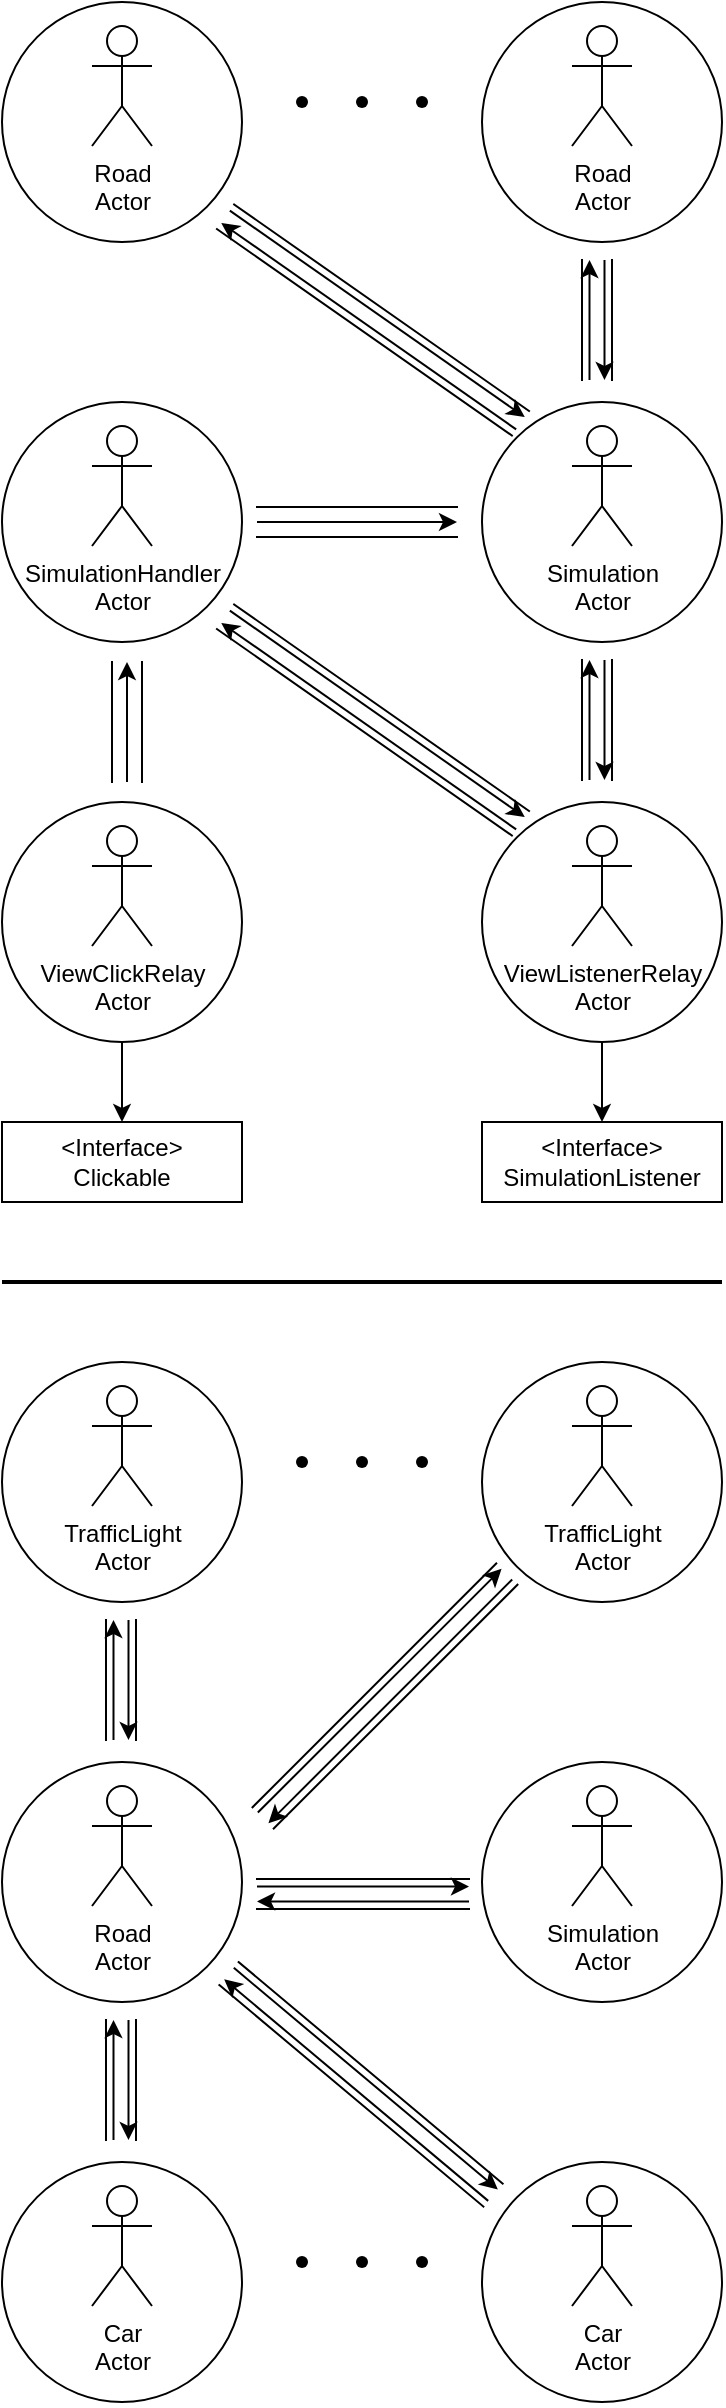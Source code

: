 <mxfile version="24.7.7" pages="4">
  <diagram id="C5RBs43oDa-KdzZeNtuy" name="Architecture">
    <mxGraphModel dx="2200" dy="2254" grid="1" gridSize="10" guides="1" tooltips="1" connect="1" arrows="1" fold="1" page="1" pageScale="1" pageWidth="827" pageHeight="1169" math="0" shadow="0">
      <root>
        <mxCell id="WIyWlLk6GJQsqaUBKTNV-0" />
        <mxCell id="WIyWlLk6GJQsqaUBKTNV-1" parent="WIyWlLk6GJQsqaUBKTNV-0" />
        <mxCell id="XiizGxNztvci3S3A1X1L-32" style="edgeStyle=orthogonalEdgeStyle;rounded=0;orthogonalLoop=1;jettySize=auto;html=1;" edge="1" parent="WIyWlLk6GJQsqaUBKTNV-1" source="XiizGxNztvci3S3A1X1L-14" target="XiizGxNztvci3S3A1X1L-9">
          <mxGeometry relative="1" as="geometry" />
        </mxCell>
        <mxCell id="XiizGxNztvci3S3A1X1L-8" value="&amp;lt;Interface&amp;gt;&lt;div&gt;SimulationListener&lt;/div&gt;" style="rounded=0;whiteSpace=wrap;html=1;" vertex="1" parent="WIyWlLk6GJQsqaUBKTNV-1">
          <mxGeometry x="360" y="527" width="120" height="40" as="geometry" />
        </mxCell>
        <mxCell id="XiizGxNztvci3S3A1X1L-9" value="&amp;lt;Interface&amp;gt;&lt;div&gt;Clickable&lt;/div&gt;" style="rounded=0;whiteSpace=wrap;html=1;" vertex="1" parent="WIyWlLk6GJQsqaUBKTNV-1">
          <mxGeometry x="120" y="527" width="120" height="40" as="geometry" />
        </mxCell>
        <mxCell id="XiizGxNztvci3S3A1X1L-54" style="edgeStyle=orthogonalEdgeStyle;rounded=0;orthogonalLoop=1;jettySize=auto;html=1;entryX=0.5;entryY=0;entryDx=0;entryDy=0;" edge="1" parent="WIyWlLk6GJQsqaUBKTNV-1" source="XiizGxNztvci3S3A1X1L-34" target="XiizGxNztvci3S3A1X1L-8">
          <mxGeometry relative="1" as="geometry" />
        </mxCell>
        <mxCell id="XiizGxNztvci3S3A1X1L-72" value="" style="group;rotation=-55;" vertex="1" connectable="0" parent="WIyWlLk6GJQsqaUBKTNV-1">
          <mxGeometry x="320" y="217" width="15" height="180" as="geometry" />
        </mxCell>
        <mxCell id="XiizGxNztvci3S3A1X1L-58" value="" style="shape=partialRectangle;whiteSpace=wrap;html=1;top=0;bottom=0;fillColor=none;direction=east;rotation=-55;" vertex="1" parent="XiizGxNztvci3S3A1X1L-72">
          <mxGeometry x="-22" y="19" width="15" height="180.0" as="geometry" />
        </mxCell>
        <mxCell id="XiizGxNztvci3S3A1X1L-59" value="" style="endArrow=classic;html=1;rounded=0;entryX=0.25;entryY=0;entryDx=0;entryDy=0;exitX=0.25;exitY=1;exitDx=0;exitDy=0;" edge="1" parent="XiizGxNztvci3S3A1X1L-72" source="XiizGxNztvci3S3A1X1L-58" target="XiizGxNztvci3S3A1X1L-58">
          <mxGeometry width="50" height="50" relative="1" as="geometry">
            <mxPoint x="40" y="213" as="sourcePoint" />
            <mxPoint x="-17" y="57" as="targetPoint" />
          </mxGeometry>
        </mxCell>
        <mxCell id="XiizGxNztvci3S3A1X1L-60" value="" style="endArrow=classic;html=1;rounded=0;entryX=0.75;entryY=1;entryDx=0;entryDy=0;exitX=0.75;exitY=0;exitDx=0;exitDy=0;" edge="1" parent="XiizGxNztvci3S3A1X1L-72" source="XiizGxNztvci3S3A1X1L-58" target="XiizGxNztvci3S3A1X1L-58">
          <mxGeometry width="50" height="50" relative="1" as="geometry">
            <mxPoint x="55" y="175" as="sourcePoint" />
            <mxPoint x="-45" y="63" as="targetPoint" />
          </mxGeometry>
        </mxCell>
        <mxCell id="XiizGxNztvci3S3A1X1L-74" value="" style="group" vertex="1" connectable="0" parent="WIyWlLk6GJQsqaUBKTNV-1">
          <mxGeometry x="120" y="-33" width="120" height="120" as="geometry" />
        </mxCell>
        <mxCell id="XiizGxNztvci3S3A1X1L-47" value="" style="ellipse;whiteSpace=wrap;html=1;aspect=fixed;" vertex="1" parent="XiizGxNztvci3S3A1X1L-74">
          <mxGeometry width="120" height="120" as="geometry" />
        </mxCell>
        <mxCell id="XiizGxNztvci3S3A1X1L-48" value="Road&lt;div&gt;Actor&lt;/div&gt;&lt;div&gt;&lt;br&gt;&lt;/div&gt;" style="shape=umlActor;verticalLabelPosition=bottom;verticalAlign=top;html=1;outlineConnect=0;" vertex="1" parent="XiizGxNztvci3S3A1X1L-74">
          <mxGeometry x="45" y="12" width="30" height="60" as="geometry" />
        </mxCell>
        <mxCell id="XiizGxNztvci3S3A1X1L-75" value="" style="group" vertex="1" connectable="0" parent="WIyWlLk6GJQsqaUBKTNV-1">
          <mxGeometry x="360" y="167" width="120" height="120" as="geometry" />
        </mxCell>
        <mxCell id="XiizGxNztvci3S3A1X1L-43" value="" style="ellipse;whiteSpace=wrap;html=1;aspect=fixed;" vertex="1" parent="XiizGxNztvci3S3A1X1L-75">
          <mxGeometry width="120" height="120" as="geometry" />
        </mxCell>
        <mxCell id="XiizGxNztvci3S3A1X1L-44" value="&lt;div&gt;Simulation&lt;/div&gt;&lt;div&gt;Actor&lt;/div&gt;&lt;div&gt;&lt;br&gt;&lt;/div&gt;" style="shape=umlActor;verticalLabelPosition=bottom;verticalAlign=top;html=1;outlineConnect=0;" vertex="1" parent="XiizGxNztvci3S3A1X1L-75">
          <mxGeometry x="45" y="12" width="30" height="60" as="geometry" />
        </mxCell>
        <mxCell id="XiizGxNztvci3S3A1X1L-77" value="" style="group" vertex="1" connectable="0" parent="WIyWlLk6GJQsqaUBKTNV-1">
          <mxGeometry x="120" y="167" width="120" height="120" as="geometry" />
        </mxCell>
        <mxCell id="XiizGxNztvci3S3A1X1L-51" value="" style="ellipse;whiteSpace=wrap;html=1;aspect=fixed;" vertex="1" parent="XiizGxNztvci3S3A1X1L-77">
          <mxGeometry width="120" height="120" as="geometry" />
        </mxCell>
        <mxCell id="XiizGxNztvci3S3A1X1L-52" value="&lt;div&gt;SimulationHandler&lt;/div&gt;&lt;div&gt;Actor&lt;/div&gt;&lt;div&gt;&lt;br&gt;&lt;/div&gt;" style="shape=umlActor;verticalLabelPosition=bottom;verticalAlign=top;html=1;outlineConnect=0;" vertex="1" parent="XiizGxNztvci3S3A1X1L-77">
          <mxGeometry x="45" y="12" width="30" height="60" as="geometry" />
        </mxCell>
        <mxCell id="XiizGxNztvci3S3A1X1L-78" value="" style="group" vertex="1" connectable="0" parent="WIyWlLk6GJQsqaUBKTNV-1">
          <mxGeometry x="360" y="367" width="120" height="120" as="geometry" />
        </mxCell>
        <mxCell id="XiizGxNztvci3S3A1X1L-34" value="" style="ellipse;whiteSpace=wrap;html=1;aspect=fixed;" vertex="1" parent="XiizGxNztvci3S3A1X1L-78">
          <mxGeometry width="120" height="120" as="geometry" />
        </mxCell>
        <mxCell id="XiizGxNztvci3S3A1X1L-35" value="&lt;div&gt;ViewListenerRelay&lt;/div&gt;&lt;div&gt;Actor&lt;/div&gt;&lt;div&gt;&lt;br&gt;&lt;div&gt;&lt;br&gt;&lt;/div&gt;&lt;/div&gt;" style="shape=umlActor;verticalLabelPosition=bottom;verticalAlign=top;html=1;outlineConnect=0;" vertex="1" parent="XiizGxNztvci3S3A1X1L-78">
          <mxGeometry x="45" y="12" width="30" height="60" as="geometry" />
        </mxCell>
        <mxCell id="XiizGxNztvci3S3A1X1L-79" value="" style="group" vertex="1" connectable="0" parent="WIyWlLk6GJQsqaUBKTNV-1">
          <mxGeometry x="120" y="367" width="120" height="120" as="geometry" />
        </mxCell>
        <mxCell id="XiizGxNztvci3S3A1X1L-14" value="" style="ellipse;whiteSpace=wrap;html=1;aspect=fixed;" vertex="1" parent="XiizGxNztvci3S3A1X1L-79">
          <mxGeometry width="120" height="120" as="geometry" />
        </mxCell>
        <mxCell id="XiizGxNztvci3S3A1X1L-7" value="&lt;div&gt;ViewClickRelay&lt;/div&gt;&lt;div&gt;Actor&lt;/div&gt;&lt;div&gt;&lt;br&gt;&lt;div&gt;&lt;br&gt;&lt;/div&gt;&lt;/div&gt;" style="shape=umlActor;verticalLabelPosition=bottom;verticalAlign=top;html=1;outlineConnect=0;" vertex="1" parent="XiizGxNztvci3S3A1X1L-79">
          <mxGeometry x="45" y="12" width="30" height="60" as="geometry" />
        </mxCell>
        <mxCell id="XiizGxNztvci3S3A1X1L-80" value="" style="group;rotation=0;" vertex="1" connectable="0" parent="WIyWlLk6GJQsqaUBKTNV-1">
          <mxGeometry x="414" y="297" width="15" height="60" as="geometry" />
        </mxCell>
        <mxCell id="XiizGxNztvci3S3A1X1L-81" value="" style="shape=partialRectangle;whiteSpace=wrap;html=1;top=0;bottom=0;fillColor=none;direction=east;rotation=0;" vertex="1" parent="XiizGxNztvci3S3A1X1L-80">
          <mxGeometry x="-4" y="-1" width="15" height="60.0" as="geometry" />
        </mxCell>
        <mxCell id="XiizGxNztvci3S3A1X1L-82" value="" style="endArrow=classic;html=1;rounded=0;entryX=0.25;entryY=0;entryDx=0;entryDy=0;exitX=0.25;exitY=1;exitDx=0;exitDy=0;" edge="1" parent="XiizGxNztvci3S3A1X1L-80" source="XiizGxNztvci3S3A1X1L-81" target="XiizGxNztvci3S3A1X1L-81">
          <mxGeometry width="50" height="50" relative="1" as="geometry">
            <mxPoint x="-23" y="67.5" as="sourcePoint" />
            <mxPoint x="33" y="19" as="targetPoint" />
          </mxGeometry>
        </mxCell>
        <mxCell id="XiizGxNztvci3S3A1X1L-83" value="" style="endArrow=classic;html=1;rounded=0;entryX=0.75;entryY=1;entryDx=0;entryDy=0;exitX=0.75;exitY=0;exitDx=0;exitDy=0;" edge="1" parent="XiizGxNztvci3S3A1X1L-80" source="XiizGxNztvci3S3A1X1L-81" target="XiizGxNztvci3S3A1X1L-81">
          <mxGeometry width="50" height="50" relative="1" as="geometry">
            <mxPoint x="8" y="67" as="sourcePoint" />
            <mxPoint x="13" y="9.5" as="targetPoint" />
          </mxGeometry>
        </mxCell>
        <mxCell id="XiizGxNztvci3S3A1X1L-86" value="" style="group;rotation=90;" vertex="1" connectable="0" parent="WIyWlLk6GJQsqaUBKTNV-1">
          <mxGeometry x="270" y="197" width="35" height="80" as="geometry" />
        </mxCell>
        <mxCell id="XiizGxNztvci3S3A1X1L-84" value="" style="shape=partialRectangle;whiteSpace=wrap;html=1;top=0;bottom=0;fillColor=none;rotation=90;" vertex="1" parent="XiizGxNztvci3S3A1X1L-86">
          <mxGeometry x="20" y="-20" width="15" height="100" as="geometry" />
        </mxCell>
        <mxCell id="XiizGxNztvci3S3A1X1L-85" value="" style="endArrow=classic;html=1;rounded=0;entryX=0.5;entryY=0;entryDx=0;entryDy=0;exitX=0.5;exitY=1;exitDx=0;exitDy=0;" edge="1" parent="XiizGxNztvci3S3A1X1L-86" source="XiizGxNztvci3S3A1X1L-84" target="XiizGxNztvci3S3A1X1L-84">
          <mxGeometry width="50" height="50" relative="1" as="geometry">
            <mxPoint x="-32" y="8" as="sourcePoint" />
            <mxPoint x="18" y="58" as="targetPoint" />
          </mxGeometry>
        </mxCell>
        <mxCell id="XiizGxNztvci3S3A1X1L-87" value="" style="group" vertex="1" connectable="0" parent="WIyWlLk6GJQsqaUBKTNV-1">
          <mxGeometry x="175" y="297" width="15" height="60" as="geometry" />
        </mxCell>
        <mxCell id="XiizGxNztvci3S3A1X1L-55" value="" style="shape=partialRectangle;whiteSpace=wrap;html=1;top=0;bottom=0;fillColor=none;" vertex="1" parent="XiizGxNztvci3S3A1X1L-87">
          <mxGeometry width="15" height="60" as="geometry" />
        </mxCell>
        <mxCell id="XiizGxNztvci3S3A1X1L-57" value="" style="endArrow=classic;html=1;rounded=0;entryX=0.5;entryY=0;entryDx=0;entryDy=0;exitX=0.5;exitY=1;exitDx=0;exitDy=0;" edge="1" parent="XiizGxNztvci3S3A1X1L-87" source="XiizGxNztvci3S3A1X1L-55" target="XiizGxNztvci3S3A1X1L-55">
          <mxGeometry width="50" height="50" relative="1" as="geometry">
            <mxPoint x="-15" y="70" as="sourcePoint" />
            <mxPoint x="35" y="20" as="targetPoint" />
          </mxGeometry>
        </mxCell>
        <mxCell id="XiizGxNztvci3S3A1X1L-88" value="" style="group" vertex="1" connectable="0" parent="WIyWlLk6GJQsqaUBKTNV-1">
          <mxGeometry x="360" y="7" width="120" height="120" as="geometry" />
        </mxCell>
        <mxCell id="XiizGxNztvci3S3A1X1L-99" value="" style="group" vertex="1" connectable="0" parent="XiizGxNztvci3S3A1X1L-88">
          <mxGeometry y="-40" width="120" height="120" as="geometry" />
        </mxCell>
        <mxCell id="XiizGxNztvci3S3A1X1L-89" value="" style="ellipse;whiteSpace=wrap;html=1;aspect=fixed;" vertex="1" parent="XiizGxNztvci3S3A1X1L-99">
          <mxGeometry width="120" height="120" as="geometry" />
        </mxCell>
        <mxCell id="XiizGxNztvci3S3A1X1L-90" value="Road&lt;div&gt;Actor&lt;/div&gt;&lt;div&gt;&lt;br&gt;&lt;/div&gt;" style="shape=umlActor;verticalLabelPosition=bottom;verticalAlign=top;html=1;outlineConnect=0;" vertex="1" parent="XiizGxNztvci3S3A1X1L-99">
          <mxGeometry x="45" y="12" width="30" height="60" as="geometry" />
        </mxCell>
        <mxCell id="XiizGxNztvci3S3A1X1L-100" value="" style="group;rotation=-55;" vertex="1" connectable="0" parent="WIyWlLk6GJQsqaUBKTNV-1">
          <mxGeometry x="320" y="17" width="15" height="180" as="geometry" />
        </mxCell>
        <mxCell id="XiizGxNztvci3S3A1X1L-101" value="" style="shape=partialRectangle;whiteSpace=wrap;html=1;top=0;bottom=0;fillColor=none;direction=east;rotation=-55;" vertex="1" parent="XiizGxNztvci3S3A1X1L-100">
          <mxGeometry x="-22" y="19" width="15" height="180.0" as="geometry" />
        </mxCell>
        <mxCell id="XiizGxNztvci3S3A1X1L-102" value="" style="endArrow=classic;html=1;rounded=0;entryX=0.25;entryY=0;entryDx=0;entryDy=0;exitX=0.25;exitY=1;exitDx=0;exitDy=0;" edge="1" parent="XiizGxNztvci3S3A1X1L-100" source="XiizGxNztvci3S3A1X1L-101" target="XiizGxNztvci3S3A1X1L-101">
          <mxGeometry width="50" height="50" relative="1" as="geometry">
            <mxPoint x="40" y="213" as="sourcePoint" />
            <mxPoint x="-17" y="57" as="targetPoint" />
          </mxGeometry>
        </mxCell>
        <mxCell id="XiizGxNztvci3S3A1X1L-103" value="" style="endArrow=classic;html=1;rounded=0;entryX=0.75;entryY=1;entryDx=0;entryDy=0;exitX=0.75;exitY=0;exitDx=0;exitDy=0;" edge="1" parent="XiizGxNztvci3S3A1X1L-100" source="XiizGxNztvci3S3A1X1L-101" target="XiizGxNztvci3S3A1X1L-101">
          <mxGeometry width="50" height="50" relative="1" as="geometry">
            <mxPoint x="55" y="175" as="sourcePoint" />
            <mxPoint x="-45" y="63" as="targetPoint" />
          </mxGeometry>
        </mxCell>
        <mxCell id="XiizGxNztvci3S3A1X1L-104" value="" style="group;rotation=0;" vertex="1" connectable="0" parent="WIyWlLk6GJQsqaUBKTNV-1">
          <mxGeometry x="414" y="97" width="15" height="60" as="geometry" />
        </mxCell>
        <mxCell id="XiizGxNztvci3S3A1X1L-105" value="" style="shape=partialRectangle;whiteSpace=wrap;html=1;top=0;bottom=0;fillColor=none;direction=east;rotation=0;" vertex="1" parent="XiizGxNztvci3S3A1X1L-104">
          <mxGeometry x="-4" y="-1" width="15" height="60.0" as="geometry" />
        </mxCell>
        <mxCell id="XiizGxNztvci3S3A1X1L-106" value="" style="endArrow=classic;html=1;rounded=0;entryX=0.25;entryY=0;entryDx=0;entryDy=0;exitX=0.25;exitY=1;exitDx=0;exitDy=0;" edge="1" parent="XiizGxNztvci3S3A1X1L-104" source="XiizGxNztvci3S3A1X1L-105" target="XiizGxNztvci3S3A1X1L-105">
          <mxGeometry width="50" height="50" relative="1" as="geometry">
            <mxPoint x="-23" y="67.5" as="sourcePoint" />
            <mxPoint x="33" y="19" as="targetPoint" />
          </mxGeometry>
        </mxCell>
        <mxCell id="XiizGxNztvci3S3A1X1L-107" value="" style="endArrow=classic;html=1;rounded=0;entryX=0.75;entryY=1;entryDx=0;entryDy=0;exitX=0.75;exitY=0;exitDx=0;exitDy=0;" edge="1" parent="XiizGxNztvci3S3A1X1L-104" source="XiizGxNztvci3S3A1X1L-105" target="XiizGxNztvci3S3A1X1L-105">
          <mxGeometry width="50" height="50" relative="1" as="geometry">
            <mxPoint x="8" y="67" as="sourcePoint" />
            <mxPoint x="13" y="9.5" as="targetPoint" />
          </mxGeometry>
        </mxCell>
        <mxCell id="XiizGxNztvci3S3A1X1L-111" value="" style="shape=waypoint;sketch=0;fillStyle=solid;size=6;pointerEvents=1;points=[];fillColor=none;resizable=0;rotatable=0;perimeter=centerPerimeter;snapToPoint=1;" vertex="1" parent="WIyWlLk6GJQsqaUBKTNV-1">
          <mxGeometry x="260" y="7" width="20" height="20" as="geometry" />
        </mxCell>
        <mxCell id="XiizGxNztvci3S3A1X1L-112" value="" style="shape=waypoint;sketch=0;fillStyle=solid;size=6;pointerEvents=1;points=[];fillColor=none;resizable=0;rotatable=0;perimeter=centerPerimeter;snapToPoint=1;" vertex="1" parent="WIyWlLk6GJQsqaUBKTNV-1">
          <mxGeometry x="290" y="7" width="20" height="20" as="geometry" />
        </mxCell>
        <mxCell id="XiizGxNztvci3S3A1X1L-113" value="" style="shape=waypoint;sketch=0;fillStyle=solid;size=6;pointerEvents=1;points=[];fillColor=none;resizable=0;rotatable=0;perimeter=centerPerimeter;snapToPoint=1;" vertex="1" parent="WIyWlLk6GJQsqaUBKTNV-1">
          <mxGeometry x="320" y="7" width="20" height="20" as="geometry" />
        </mxCell>
        <mxCell id="KADPhjPANZNHL-OHbAxG-0" value="" style="group" vertex="1" connectable="0" parent="WIyWlLk6GJQsqaUBKTNV-1">
          <mxGeometry x="120" y="1047" width="120" height="120" as="geometry" />
        </mxCell>
        <mxCell id="KADPhjPANZNHL-OHbAxG-1" value="" style="ellipse;whiteSpace=wrap;html=1;aspect=fixed;" vertex="1" parent="KADPhjPANZNHL-OHbAxG-0">
          <mxGeometry width="120" height="120" as="geometry" />
        </mxCell>
        <mxCell id="KADPhjPANZNHL-OHbAxG-2" value="&lt;span style=&quot;background-color: initial;&quot;&gt;Car&lt;/span&gt;&lt;div&gt;&lt;span style=&quot;background-color: initial;&quot;&gt;Actor&lt;/span&gt;&lt;div&gt;&lt;br&gt;&lt;/div&gt;&lt;/div&gt;" style="shape=umlActor;verticalLabelPosition=bottom;verticalAlign=top;html=1;outlineConnect=0;" vertex="1" parent="KADPhjPANZNHL-OHbAxG-0">
          <mxGeometry x="45" y="12" width="30" height="60" as="geometry" />
        </mxCell>
        <mxCell id="KADPhjPANZNHL-OHbAxG-3" value="" style="group" vertex="1" connectable="0" parent="WIyWlLk6GJQsqaUBKTNV-1">
          <mxGeometry x="360" y="1047" width="120" height="120" as="geometry" />
        </mxCell>
        <mxCell id="KADPhjPANZNHL-OHbAxG-4" value="" style="ellipse;whiteSpace=wrap;html=1;aspect=fixed;" vertex="1" parent="KADPhjPANZNHL-OHbAxG-3">
          <mxGeometry width="120" height="120" as="geometry" />
        </mxCell>
        <mxCell id="KADPhjPANZNHL-OHbAxG-5" value="&lt;span style=&quot;background-color: initial;&quot;&gt;Car&lt;/span&gt;&lt;div&gt;&lt;span style=&quot;background-color: initial;&quot;&gt;Actor&lt;/span&gt;&lt;div&gt;&lt;br&gt;&lt;/div&gt;&lt;/div&gt;" style="shape=umlActor;verticalLabelPosition=bottom;verticalAlign=top;html=1;outlineConnect=0;" vertex="1" parent="KADPhjPANZNHL-OHbAxG-3">
          <mxGeometry x="45" y="12" width="30" height="60" as="geometry" />
        </mxCell>
        <mxCell id="KADPhjPANZNHL-OHbAxG-6" value="" style="shape=waypoint;sketch=0;fillStyle=solid;size=6;pointerEvents=1;points=[];fillColor=none;resizable=0;rotatable=0;perimeter=centerPerimeter;snapToPoint=1;" vertex="1" parent="WIyWlLk6GJQsqaUBKTNV-1">
          <mxGeometry x="260" y="1087" width="20" height="20" as="geometry" />
        </mxCell>
        <mxCell id="KADPhjPANZNHL-OHbAxG-7" value="" style="shape=waypoint;sketch=0;fillStyle=solid;size=6;pointerEvents=1;points=[];fillColor=none;resizable=0;rotatable=0;perimeter=centerPerimeter;snapToPoint=1;" vertex="1" parent="WIyWlLk6GJQsqaUBKTNV-1">
          <mxGeometry x="290" y="1087" width="20" height="20" as="geometry" />
        </mxCell>
        <mxCell id="KADPhjPANZNHL-OHbAxG-8" value="" style="shape=waypoint;sketch=0;fillStyle=solid;size=6;pointerEvents=1;points=[];fillColor=none;resizable=0;rotatable=0;perimeter=centerPerimeter;snapToPoint=1;" vertex="1" parent="WIyWlLk6GJQsqaUBKTNV-1">
          <mxGeometry x="320" y="1087" width="20" height="20" as="geometry" />
        </mxCell>
        <mxCell id="KADPhjPANZNHL-OHbAxG-9" value="" style="group" vertex="1" connectable="0" parent="WIyWlLk6GJQsqaUBKTNV-1">
          <mxGeometry x="120" y="647" width="120" height="120" as="geometry" />
        </mxCell>
        <mxCell id="KADPhjPANZNHL-OHbAxG-10" value="" style="ellipse;whiteSpace=wrap;html=1;aspect=fixed;" vertex="1" parent="KADPhjPANZNHL-OHbAxG-9">
          <mxGeometry width="120" height="120" as="geometry" />
        </mxCell>
        <mxCell id="KADPhjPANZNHL-OHbAxG-11" value="&lt;div&gt;TrafficLight&lt;/div&gt;&lt;div&gt;Actor&lt;/div&gt;" style="shape=umlActor;verticalLabelPosition=bottom;verticalAlign=top;html=1;outlineConnect=0;" vertex="1" parent="KADPhjPANZNHL-OHbAxG-9">
          <mxGeometry x="45" y="12" width="30" height="60" as="geometry" />
        </mxCell>
        <mxCell id="KADPhjPANZNHL-OHbAxG-12" value="" style="group" vertex="1" connectable="0" parent="WIyWlLk6GJQsqaUBKTNV-1">
          <mxGeometry x="360" y="647" width="120" height="120" as="geometry" />
        </mxCell>
        <mxCell id="KADPhjPANZNHL-OHbAxG-13" value="" style="ellipse;whiteSpace=wrap;html=1;aspect=fixed;" vertex="1" parent="KADPhjPANZNHL-OHbAxG-12">
          <mxGeometry width="120" height="120" as="geometry" />
        </mxCell>
        <mxCell id="KADPhjPANZNHL-OHbAxG-14" value="&lt;div&gt;&lt;div&gt;TrafficLight&lt;/div&gt;&lt;div&gt;Actor&lt;/div&gt;&lt;/div&gt;" style="shape=umlActor;verticalLabelPosition=bottom;verticalAlign=top;html=1;outlineConnect=0;" vertex="1" parent="KADPhjPANZNHL-OHbAxG-12">
          <mxGeometry x="45" y="12" width="30" height="60" as="geometry" />
        </mxCell>
        <mxCell id="KADPhjPANZNHL-OHbAxG-15" value="" style="shape=waypoint;sketch=0;fillStyle=solid;size=6;pointerEvents=1;points=[];fillColor=none;resizable=0;rotatable=0;perimeter=centerPerimeter;snapToPoint=1;" vertex="1" parent="WIyWlLk6GJQsqaUBKTNV-1">
          <mxGeometry x="260" y="687" width="20" height="20" as="geometry" />
        </mxCell>
        <mxCell id="KADPhjPANZNHL-OHbAxG-16" value="" style="shape=waypoint;sketch=0;fillStyle=solid;size=6;pointerEvents=1;points=[];fillColor=none;resizable=0;rotatable=0;perimeter=centerPerimeter;snapToPoint=1;" vertex="1" parent="WIyWlLk6GJQsqaUBKTNV-1">
          <mxGeometry x="290" y="687" width="20" height="20" as="geometry" />
        </mxCell>
        <mxCell id="KADPhjPANZNHL-OHbAxG-17" value="" style="shape=waypoint;sketch=0;fillStyle=solid;size=6;pointerEvents=1;points=[];fillColor=none;resizable=0;rotatable=0;perimeter=centerPerimeter;snapToPoint=1;" vertex="1" parent="WIyWlLk6GJQsqaUBKTNV-1">
          <mxGeometry x="320" y="687" width="20" height="20" as="geometry" />
        </mxCell>
        <mxCell id="KADPhjPANZNHL-OHbAxG-18" value="" style="group" vertex="1" connectable="0" parent="WIyWlLk6GJQsqaUBKTNV-1">
          <mxGeometry x="120" y="847" width="120" height="120" as="geometry" />
        </mxCell>
        <mxCell id="KADPhjPANZNHL-OHbAxG-19" value="" style="ellipse;whiteSpace=wrap;html=1;aspect=fixed;" vertex="1" parent="KADPhjPANZNHL-OHbAxG-18">
          <mxGeometry width="120" height="120" as="geometry" />
        </mxCell>
        <mxCell id="KADPhjPANZNHL-OHbAxG-20" value="Road&lt;div&gt;Actor&lt;/div&gt;&lt;div&gt;&lt;br&gt;&lt;/div&gt;" style="shape=umlActor;verticalLabelPosition=bottom;verticalAlign=top;html=1;outlineConnect=0;" vertex="1" parent="KADPhjPANZNHL-OHbAxG-18">
          <mxGeometry x="45" y="12" width="30" height="60" as="geometry" />
        </mxCell>
        <mxCell id="KADPhjPANZNHL-OHbAxG-21" value="" style="ellipse;whiteSpace=wrap;html=1;aspect=fixed;" vertex="1" parent="WIyWlLk6GJQsqaUBKTNV-1">
          <mxGeometry x="360" y="847" width="120" height="120" as="geometry" />
        </mxCell>
        <mxCell id="KADPhjPANZNHL-OHbAxG-22" value="Simulation&lt;div&gt;Actor&lt;/div&gt;&lt;div&gt;&lt;br&gt;&lt;/div&gt;" style="shape=umlActor;verticalLabelPosition=bottom;verticalAlign=top;html=1;outlineConnect=0;" vertex="1" parent="WIyWlLk6GJQsqaUBKTNV-1">
          <mxGeometry x="405" y="859" width="30" height="60" as="geometry" />
        </mxCell>
        <mxCell id="KADPhjPANZNHL-OHbAxG-23" value="" style="group;rotation=0;" vertex="1" connectable="0" parent="WIyWlLk6GJQsqaUBKTNV-1">
          <mxGeometry x="176" y="777" width="15" height="60" as="geometry" />
        </mxCell>
        <mxCell id="KADPhjPANZNHL-OHbAxG-24" value="" style="shape=partialRectangle;whiteSpace=wrap;html=1;top=0;bottom=0;fillColor=none;direction=east;rotation=0;" vertex="1" parent="KADPhjPANZNHL-OHbAxG-23">
          <mxGeometry x="-4" y="-1" width="15" height="60.0" as="geometry" />
        </mxCell>
        <mxCell id="KADPhjPANZNHL-OHbAxG-25" value="" style="endArrow=classic;html=1;rounded=0;entryX=0.25;entryY=0;entryDx=0;entryDy=0;exitX=0.25;exitY=1;exitDx=0;exitDy=0;" edge="1" parent="KADPhjPANZNHL-OHbAxG-23" source="KADPhjPANZNHL-OHbAxG-24" target="KADPhjPANZNHL-OHbAxG-24">
          <mxGeometry width="50" height="50" relative="1" as="geometry">
            <mxPoint x="-23" y="67.5" as="sourcePoint" />
            <mxPoint x="33" y="19" as="targetPoint" />
          </mxGeometry>
        </mxCell>
        <mxCell id="KADPhjPANZNHL-OHbAxG-26" value="" style="endArrow=classic;html=1;rounded=0;entryX=0.75;entryY=1;entryDx=0;entryDy=0;exitX=0.75;exitY=0;exitDx=0;exitDy=0;" edge="1" parent="KADPhjPANZNHL-OHbAxG-23" source="KADPhjPANZNHL-OHbAxG-24" target="KADPhjPANZNHL-OHbAxG-24">
          <mxGeometry width="50" height="50" relative="1" as="geometry">
            <mxPoint x="8" y="67" as="sourcePoint" />
            <mxPoint x="13" y="9.5" as="targetPoint" />
          </mxGeometry>
        </mxCell>
        <mxCell id="KADPhjPANZNHL-OHbAxG-27" value="" style="group;rotation=0;" vertex="1" connectable="0" parent="WIyWlLk6GJQsqaUBKTNV-1">
          <mxGeometry x="176" y="977" width="15" height="60" as="geometry" />
        </mxCell>
        <mxCell id="KADPhjPANZNHL-OHbAxG-28" value="" style="shape=partialRectangle;whiteSpace=wrap;html=1;top=0;bottom=0;fillColor=none;direction=east;rotation=0;" vertex="1" parent="KADPhjPANZNHL-OHbAxG-27">
          <mxGeometry x="-4" y="-1" width="15" height="60.0" as="geometry" />
        </mxCell>
        <mxCell id="KADPhjPANZNHL-OHbAxG-29" value="" style="endArrow=classic;html=1;rounded=0;entryX=0.25;entryY=0;entryDx=0;entryDy=0;exitX=0.25;exitY=1;exitDx=0;exitDy=0;" edge="1" parent="KADPhjPANZNHL-OHbAxG-27" source="KADPhjPANZNHL-OHbAxG-28" target="KADPhjPANZNHL-OHbAxG-28">
          <mxGeometry width="50" height="50" relative="1" as="geometry">
            <mxPoint x="-23" y="67.5" as="sourcePoint" />
            <mxPoint x="33" y="19" as="targetPoint" />
          </mxGeometry>
        </mxCell>
        <mxCell id="KADPhjPANZNHL-OHbAxG-30" value="" style="endArrow=classic;html=1;rounded=0;entryX=0.75;entryY=1;entryDx=0;entryDy=0;exitX=0.75;exitY=0;exitDx=0;exitDy=0;" edge="1" parent="KADPhjPANZNHL-OHbAxG-27" source="KADPhjPANZNHL-OHbAxG-28" target="KADPhjPANZNHL-OHbAxG-28">
          <mxGeometry width="50" height="50" relative="1" as="geometry">
            <mxPoint x="8" y="67" as="sourcePoint" />
            <mxPoint x="13" y="9.5" as="targetPoint" />
          </mxGeometry>
        </mxCell>
        <mxCell id="KADPhjPANZNHL-OHbAxG-31" value="" style="group;rotation=45;" vertex="1" connectable="0" parent="WIyWlLk6GJQsqaUBKTNV-1">
          <mxGeometry x="269.5" y="713.83" width="49.5" height="186.34" as="geometry" />
        </mxCell>
        <mxCell id="KADPhjPANZNHL-OHbAxG-32" value="" style="shape=partialRectangle;whiteSpace=wrap;html=1;top=0;bottom=0;fillColor=none;direction=east;rotation=45;" vertex="1" parent="KADPhjPANZNHL-OHbAxG-31">
          <mxGeometry x="34.5" y="14" width="15" height="172.34" as="geometry" />
        </mxCell>
        <mxCell id="KADPhjPANZNHL-OHbAxG-33" value="" style="endArrow=classic;html=1;rounded=0;entryX=0.25;entryY=0;entryDx=0;entryDy=0;exitX=0.25;exitY=1;exitDx=0;exitDy=0;" edge="1" parent="KADPhjPANZNHL-OHbAxG-31" source="KADPhjPANZNHL-OHbAxG-32" target="KADPhjPANZNHL-OHbAxG-32">
          <mxGeometry width="50" height="50" relative="1" as="geometry">
            <mxPoint x="-3" y="125" as="sourcePoint" />
            <mxPoint x="73" y="144" as="targetPoint" />
          </mxGeometry>
        </mxCell>
        <mxCell id="KADPhjPANZNHL-OHbAxG-34" value="" style="endArrow=classic;html=1;rounded=0;entryX=0.75;entryY=1;entryDx=0;entryDy=0;exitX=0.75;exitY=0;exitDx=0;exitDy=0;" edge="1" parent="KADPhjPANZNHL-OHbAxG-31" source="KADPhjPANZNHL-OHbAxG-32" target="KADPhjPANZNHL-OHbAxG-32">
          <mxGeometry width="50" height="50" relative="1" as="geometry">
            <mxPoint x="24" y="169" as="sourcePoint" />
            <mxPoint x="62" y="105" as="targetPoint" />
          </mxGeometry>
        </mxCell>
        <mxCell id="KADPhjPANZNHL-OHbAxG-35" value="" style="group;rotation=90;" vertex="1" connectable="0" parent="WIyWlLk6GJQsqaUBKTNV-1">
          <mxGeometry x="269" y="887" width="39" height="79" as="geometry" />
        </mxCell>
        <mxCell id="KADPhjPANZNHL-OHbAxG-36" value="" style="shape=partialRectangle;whiteSpace=wrap;html=1;top=0;bottom=0;fillColor=none;direction=east;rotation=90;" vertex="1" parent="KADPhjPANZNHL-OHbAxG-35">
          <mxGeometry x="24" y="-27" width="15" height="106" as="geometry" />
        </mxCell>
        <mxCell id="KADPhjPANZNHL-OHbAxG-37" value="" style="endArrow=classic;html=1;rounded=0;entryX=0.25;entryY=0;entryDx=0;entryDy=0;exitX=0.25;exitY=1;exitDx=0;exitDy=0;" edge="1" parent="KADPhjPANZNHL-OHbAxG-35" source="KADPhjPANZNHL-OHbAxG-36" target="KADPhjPANZNHL-OHbAxG-36">
          <mxGeometry width="50" height="50" relative="1" as="geometry">
            <mxPoint x="-30" as="sourcePoint" />
            <mxPoint x="19" y="55" as="targetPoint" />
          </mxGeometry>
        </mxCell>
        <mxCell id="KADPhjPANZNHL-OHbAxG-38" value="" style="endArrow=classic;html=1;rounded=0;entryX=0.75;entryY=1;entryDx=0;entryDy=0;exitX=0.75;exitY=0;exitDx=0;exitDy=0;" edge="1" parent="KADPhjPANZNHL-OHbAxG-35" source="KADPhjPANZNHL-OHbAxG-36" target="KADPhjPANZNHL-OHbAxG-36">
          <mxGeometry width="50" height="50" relative="1" as="geometry">
            <mxPoint x="-29" y="31" as="sourcePoint" />
            <mxPoint x="28" y="36" as="targetPoint" />
          </mxGeometry>
        </mxCell>
        <mxCell id="KADPhjPANZNHL-OHbAxG-39" value="" style="group;rotation=130;" vertex="1" connectable="0" parent="WIyWlLk6GJQsqaUBKTNV-1">
          <mxGeometry x="280" y="897" width="49.5" height="186.34" as="geometry" />
        </mxCell>
        <mxCell id="KADPhjPANZNHL-OHbAxG-40" value="" style="shape=partialRectangle;whiteSpace=wrap;html=1;top=0;bottom=0;fillColor=none;direction=east;rotation=130;" vertex="1" parent="KADPhjPANZNHL-OHbAxG-39">
          <mxGeometry x="12" y="25" width="15" height="172.34" as="geometry" />
        </mxCell>
        <mxCell id="KADPhjPANZNHL-OHbAxG-41" value="" style="endArrow=classic;html=1;rounded=0;entryX=0.25;entryY=0;entryDx=0;entryDy=0;exitX=0.25;exitY=1;exitDx=0;exitDy=0;" edge="1" parent="KADPhjPANZNHL-OHbAxG-39" source="KADPhjPANZNHL-OHbAxG-40" target="KADPhjPANZNHL-OHbAxG-40">
          <mxGeometry width="50" height="50" relative="1" as="geometry">
            <mxPoint x="-9" y="68" as="sourcePoint" />
            <mxPoint x="-22" y="145" as="targetPoint" />
          </mxGeometry>
        </mxCell>
        <mxCell id="KADPhjPANZNHL-OHbAxG-42" value="" style="endArrow=classic;html=1;rounded=0;entryX=0.75;entryY=1;entryDx=0;entryDy=0;exitX=0.75;exitY=0;exitDx=0;exitDy=0;" edge="1" parent="KADPhjPANZNHL-OHbAxG-39" source="KADPhjPANZNHL-OHbAxG-40" target="KADPhjPANZNHL-OHbAxG-40">
          <mxGeometry width="50" height="50" relative="1" as="geometry">
            <mxPoint x="-51" y="99" as="sourcePoint" />
            <mxPoint x="16" y="131" as="targetPoint" />
          </mxGeometry>
        </mxCell>
        <mxCell id="KADPhjPANZNHL-OHbAxG-43" value="" style="line;strokeWidth=2;html=1;" vertex="1" parent="WIyWlLk6GJQsqaUBKTNV-1">
          <mxGeometry x="120" y="597" width="360" height="20" as="geometry" />
        </mxCell>
      </root>
    </mxGraphModel>
  </diagram>
  <diagram id="FpVfTx2nr5kf6UYv7xci" name="ActorHierarchy">
    <mxGraphModel dx="1035" dy="1680" grid="1" gridSize="10" guides="1" tooltips="1" connect="1" arrows="1" fold="1" page="1" pageScale="1" pageWidth="827" pageHeight="1169" math="0" shadow="0">
      <root>
        <mxCell id="0" />
        <mxCell id="1" parent="0" />
        <mxCell id="eiLQMgHJHqWbZaTOf4Np-2" value="" style="group" vertex="1" connectable="0" parent="1">
          <mxGeometry x="520" y="-80" width="120" height="120" as="geometry" />
        </mxCell>
        <mxCell id="eiLQMgHJHqWbZaTOf4Np-3" value="" style="ellipse;whiteSpace=wrap;html=1;aspect=fixed;" vertex="1" parent="eiLQMgHJHqWbZaTOf4Np-2">
          <mxGeometry width="120" height="120" as="geometry" />
        </mxCell>
        <mxCell id="eiLQMgHJHqWbZaTOf4Np-4" value="&lt;div&gt;&lt;div&gt;Road&lt;/div&gt;&lt;/div&gt;&lt;div&gt;Actor&lt;/div&gt;&lt;div&gt;&lt;br&gt;&lt;/div&gt;" style="shape=umlActor;verticalLabelPosition=bottom;verticalAlign=top;html=1;outlineConnect=0;" vertex="1" parent="eiLQMgHJHqWbZaTOf4Np-2">
          <mxGeometry x="45" y="12" width="30" height="60" as="geometry" />
        </mxCell>
        <mxCell id="eiLQMgHJHqWbZaTOf4Np-5" value="" style="group" vertex="1" connectable="0" parent="1">
          <mxGeometry x="320" y="-360" width="120" height="120" as="geometry" />
        </mxCell>
        <mxCell id="eiLQMgHJHqWbZaTOf4Np-6" value="" style="ellipse;whiteSpace=wrap;html=1;aspect=fixed;" vertex="1" parent="eiLQMgHJHqWbZaTOf4Np-5">
          <mxGeometry width="120" height="120" as="geometry" />
        </mxCell>
        <mxCell id="eiLQMgHJHqWbZaTOf4Np-7" value="&lt;div&gt;&lt;div&gt;Simulation&lt;/div&gt;&lt;/div&gt;&lt;div&gt;Actor&lt;/div&gt;&lt;div&gt;&lt;br&gt;&lt;/div&gt;" style="shape=umlActor;verticalLabelPosition=bottom;verticalAlign=top;html=1;outlineConnect=0;" vertex="1" parent="eiLQMgHJHqWbZaTOf4Np-5">
          <mxGeometry x="45" y="12" width="30" height="60" as="geometry" />
        </mxCell>
        <mxCell id="eiLQMgHJHqWbZaTOf4Np-49" value="" style="group" vertex="1" connectable="0" parent="1">
          <mxGeometry x="120" y="-520" width="120" height="120" as="geometry" />
        </mxCell>
        <mxCell id="eiLQMgHJHqWbZaTOf4Np-50" value="" style="ellipse;whiteSpace=wrap;html=1;aspect=fixed;" vertex="1" parent="eiLQMgHJHqWbZaTOf4Np-49">
          <mxGeometry width="120" height="120" as="geometry" />
        </mxCell>
        <mxCell id="eiLQMgHJHqWbZaTOf4Np-51" value="&lt;div&gt;ViewClickRelay&lt;/div&gt;&lt;div&gt;Actor&lt;/div&gt;" style="shape=umlActor;verticalLabelPosition=bottom;verticalAlign=top;html=1;outlineConnect=0;" vertex="1" parent="eiLQMgHJHqWbZaTOf4Np-49">
          <mxGeometry x="45" y="12" width="30" height="60" as="geometry" />
        </mxCell>
        <mxCell id="eiLQMgHJHqWbZaTOf4Np-52" value="" style="group" vertex="1" connectable="0" parent="1">
          <mxGeometry x="320" y="-680" width="120" height="120" as="geometry" />
        </mxCell>
        <mxCell id="eiLQMgHJHqWbZaTOf4Np-53" value="" style="ellipse;whiteSpace=wrap;html=1;aspect=fixed;" vertex="1" parent="eiLQMgHJHqWbZaTOf4Np-52">
          <mxGeometry width="120" height="120" as="geometry" />
        </mxCell>
        <mxCell id="eiLQMgHJHqWbZaTOf4Np-54" value="&lt;div&gt;&lt;div&gt;StartSystem&lt;/div&gt;&lt;div&gt;Actor&lt;/div&gt;&lt;/div&gt;" style="shape=umlActor;verticalLabelPosition=bottom;verticalAlign=top;html=1;outlineConnect=0;" vertex="1" parent="eiLQMgHJHqWbZaTOf4Np-52">
          <mxGeometry x="45" y="12" width="30" height="60" as="geometry" />
        </mxCell>
        <mxCell id="eiLQMgHJHqWbZaTOf4Np-58" value="" style="group" vertex="1" connectable="0" parent="1">
          <mxGeometry x="520" y="-520" width="120" height="120" as="geometry" />
        </mxCell>
        <mxCell id="eiLQMgHJHqWbZaTOf4Np-59" value="" style="ellipse;whiteSpace=wrap;html=1;aspect=fixed;" vertex="1" parent="eiLQMgHJHqWbZaTOf4Np-58">
          <mxGeometry width="120" height="120" as="geometry" />
        </mxCell>
        <mxCell id="eiLQMgHJHqWbZaTOf4Np-60" value="&lt;div&gt;ViewListenerRelay&lt;/div&gt;&lt;div&gt;Actor&lt;/div&gt;&lt;div&gt;&lt;br&gt;&lt;/div&gt;" style="shape=umlActor;verticalLabelPosition=bottom;verticalAlign=top;html=1;outlineConnect=0;" vertex="1" parent="eiLQMgHJHqWbZaTOf4Np-58">
          <mxGeometry x="45" y="12" width="30" height="60" as="geometry" />
        </mxCell>
        <mxCell id="wfT67XxbP1qJXsC2noYS-5" value="" style="group" vertex="1" connectable="0" parent="1">
          <mxGeometry x="320" y="-520" width="120" height="120" as="geometry" />
        </mxCell>
        <mxCell id="wfT67XxbP1qJXsC2noYS-6" value="" style="ellipse;whiteSpace=wrap;html=1;aspect=fixed;" vertex="1" parent="wfT67XxbP1qJXsC2noYS-5">
          <mxGeometry width="120" height="120" as="geometry" />
        </mxCell>
        <mxCell id="wfT67XxbP1qJXsC2noYS-7" value="&lt;div&gt;SimulationHandler&lt;/div&gt;&lt;div&gt;Actor&lt;/div&gt;" style="shape=umlActor;verticalLabelPosition=bottom;verticalAlign=top;html=1;outlineConnect=0;" vertex="1" parent="wfT67XxbP1qJXsC2noYS-5">
          <mxGeometry x="45" y="12" width="30" height="60" as="geometry" />
        </mxCell>
        <mxCell id="wfT67XxbP1qJXsC2noYS-8" value="" style="group" vertex="1" connectable="0" parent="1">
          <mxGeometry x="320" y="-200" width="120" height="120" as="geometry" />
        </mxCell>
        <mxCell id="MyPCzQQV96stOKZjU_ln-6" style="edgeStyle=orthogonalEdgeStyle;rounded=0;orthogonalLoop=1;jettySize=auto;html=1;" edge="1" parent="wfT67XxbP1qJXsC2noYS-8" source="wfT67XxbP1qJXsC2noYS-9">
          <mxGeometry relative="1" as="geometry">
            <mxPoint x="-140" y="160" as="targetPoint" />
          </mxGeometry>
        </mxCell>
        <mxCell id="wfT67XxbP1qJXsC2noYS-9" value="" style="ellipse;whiteSpace=wrap;html=1;aspect=fixed;" vertex="1" parent="wfT67XxbP1qJXsC2noYS-8">
          <mxGeometry width="120" height="120" as="geometry" />
        </mxCell>
        <mxCell id="wfT67XxbP1qJXsC2noYS-10" value="&lt;div&gt;&lt;div&gt;Road&lt;/div&gt;&lt;/div&gt;&lt;div&gt;Actor&lt;/div&gt;&lt;div&gt;&lt;br&gt;&lt;/div&gt;" style="shape=umlActor;verticalLabelPosition=bottom;verticalAlign=top;html=1;outlineConnect=0;" vertex="1" parent="wfT67XxbP1qJXsC2noYS-8">
          <mxGeometry x="45" y="12" width="30" height="60" as="geometry" />
        </mxCell>
        <mxCell id="MyPCzQQV96stOKZjU_ln-10" value="&lt;b&gt;&lt;font style=&quot;font-size: 16px;&quot;&gt;N&lt;/font&gt;&lt;/b&gt;" style="text;strokeColor=none;fillColor=none;align=left;verticalAlign=middle;spacingLeft=4;spacingRight=4;overflow=hidden;points=[[0,0.5],[1,0.5]];portConstraint=eastwest;rotatable=0;whiteSpace=wrap;html=1;" vertex="1" parent="wfT67XxbP1qJXsC2noYS-8">
          <mxGeometry x="-24" y="30" width="35" height="30" as="geometry" />
        </mxCell>
        <mxCell id="wfT67XxbP1qJXsC2noYS-11" value="" style="group" vertex="1" connectable="0" parent="1">
          <mxGeometry x="120" y="-80" width="120" height="120" as="geometry" />
        </mxCell>
        <mxCell id="wfT67XxbP1qJXsC2noYS-12" value="" style="ellipse;whiteSpace=wrap;html=1;aspect=fixed;" vertex="1" parent="wfT67XxbP1qJXsC2noYS-11">
          <mxGeometry width="120" height="120" as="geometry" />
        </mxCell>
        <mxCell id="wfT67XxbP1qJXsC2noYS-13" value="&lt;div&gt;&lt;div&gt;Road&lt;/div&gt;&lt;/div&gt;&lt;div&gt;Actor&lt;/div&gt;&lt;div&gt;&lt;br&gt;&lt;/div&gt;" style="shape=umlActor;verticalLabelPosition=bottom;verticalAlign=top;html=1;outlineConnect=0;" vertex="1" parent="wfT67XxbP1qJXsC2noYS-11">
          <mxGeometry x="45" y="12" width="30" height="60" as="geometry" />
        </mxCell>
        <mxCell id="MyPCzQQV96stOKZjU_ln-1" style="edgeStyle=orthogonalEdgeStyle;rounded=0;orthogonalLoop=1;jettySize=auto;html=1;entryX=0.5;entryY=0;entryDx=0;entryDy=0;" edge="1" parent="1" source="eiLQMgHJHqWbZaTOf4Np-53" target="wfT67XxbP1qJXsC2noYS-6">
          <mxGeometry relative="1" as="geometry" />
        </mxCell>
        <mxCell id="MyPCzQQV96stOKZjU_ln-2" style="edgeStyle=orthogonalEdgeStyle;rounded=0;orthogonalLoop=1;jettySize=auto;html=1;entryX=0.5;entryY=0;entryDx=0;entryDy=0;" edge="1" parent="1" source="eiLQMgHJHqWbZaTOf4Np-53" target="eiLQMgHJHqWbZaTOf4Np-50">
          <mxGeometry relative="1" as="geometry" />
        </mxCell>
        <mxCell id="MyPCzQQV96stOKZjU_ln-3" style="edgeStyle=orthogonalEdgeStyle;rounded=0;orthogonalLoop=1;jettySize=auto;html=1;exitX=1;exitY=0.5;exitDx=0;exitDy=0;entryX=0.5;entryY=0;entryDx=0;entryDy=0;" edge="1" parent="1" source="eiLQMgHJHqWbZaTOf4Np-53" target="eiLQMgHJHqWbZaTOf4Np-59">
          <mxGeometry relative="1" as="geometry" />
        </mxCell>
        <mxCell id="MyPCzQQV96stOKZjU_ln-4" style="edgeStyle=orthogonalEdgeStyle;rounded=0;orthogonalLoop=1;jettySize=auto;html=1;" edge="1" parent="1" source="wfT67XxbP1qJXsC2noYS-6" target="eiLQMgHJHqWbZaTOf4Np-6">
          <mxGeometry relative="1" as="geometry" />
        </mxCell>
        <mxCell id="MyPCzQQV96stOKZjU_ln-5" style="edgeStyle=orthogonalEdgeStyle;rounded=0;orthogonalLoop=1;jettySize=auto;html=1;" edge="1" parent="1" source="eiLQMgHJHqWbZaTOf4Np-6" target="wfT67XxbP1qJXsC2noYS-9">
          <mxGeometry relative="1" as="geometry" />
        </mxCell>
        <mxCell id="MyPCzQQV96stOKZjU_ln-7" style="edgeStyle=orthogonalEdgeStyle;rounded=0;orthogonalLoop=1;jettySize=auto;html=1;entryX=0.5;entryY=0;entryDx=0;entryDy=0;" edge="1" parent="1" source="wfT67XxbP1qJXsC2noYS-9" target="eiLQMgHJHqWbZaTOf4Np-3">
          <mxGeometry relative="1" as="geometry" />
        </mxCell>
        <mxCell id="MyPCzQQV96stOKZjU_ln-8" value="&lt;b&gt;&lt;font style=&quot;font-size: 16px;&quot;&gt;N&lt;/font&gt;&lt;/b&gt;" style="text;strokeColor=none;fillColor=none;align=left;verticalAlign=middle;spacingLeft=4;spacingRight=4;overflow=hidden;points=[[0,0.5],[1,0.5]];portConstraint=eastwest;rotatable=0;whiteSpace=wrap;html=1;" vertex="1" parent="1">
          <mxGeometry x="379" y="-240" width="35" height="30" as="geometry" />
        </mxCell>
        <mxCell id="MyPCzQQV96stOKZjU_ln-9" value="&lt;b&gt;&lt;font style=&quot;font-size: 16px;&quot;&gt;N&lt;/font&gt;&lt;/b&gt;" style="text;strokeColor=none;fillColor=none;align=left;verticalAlign=middle;spacingLeft=4;spacingRight=4;overflow=hidden;points=[[0,0.5],[1,0.5]];portConstraint=eastwest;rotatable=0;whiteSpace=wrap;html=1;" vertex="1" parent="1">
          <mxGeometry x="440" y="-170" width="35" height="30" as="geometry" />
        </mxCell>
        <mxCell id="MyPCzQQV96stOKZjU_ln-11" value="&lt;b&gt;&lt;font style=&quot;font-size: 17px;&quot;&gt;&amp;lt;Watch&amp;gt;&lt;/font&gt;&lt;/b&gt;" style="text;html=1;align=center;verticalAlign=middle;whiteSpace=wrap;rounded=0;" vertex="1" parent="1">
          <mxGeometry x="390" y="-400" width="60" height="30" as="geometry" />
        </mxCell>
      </root>
    </mxGraphModel>
  </diagram>
  <diagram id="s28YZQ22wPrng8cPDE2a" name="SequenceDiagram">
    <mxGraphModel dx="717" dy="362" grid="1" gridSize="10" guides="1" tooltips="1" connect="1" arrows="1" fold="1" page="1" pageScale="1" pageWidth="827" pageHeight="1169" math="0" shadow="0">
      <root>
        <mxCell id="0" />
        <mxCell id="1" parent="0" />
        <mxCell id="hdnvNoVmXQ3CYoYpXD8p-8" style="edgeStyle=orthogonalEdgeStyle;rounded=0;orthogonalLoop=1;jettySize=auto;html=1;endArrow=none;endFill=0;" edge="1" parent="1" source="hdnvNoVmXQ3CYoYpXD8p-1" target="hdnvNoVmXQ3CYoYpXD8p-4">
          <mxGeometry relative="1" as="geometry" />
        </mxCell>
        <mxCell id="hdnvNoVmXQ3CYoYpXD8p-1" value="Simulation&lt;div&gt;Handler&lt;/div&gt;" style="rounded=1;whiteSpace=wrap;html=1;" vertex="1" parent="1">
          <mxGeometry x="200" y="80" width="120" height="60" as="geometry" />
        </mxCell>
        <mxCell id="hdnvNoVmXQ3CYoYpXD8p-9" style="edgeStyle=orthogonalEdgeStyle;rounded=0;orthogonalLoop=1;jettySize=auto;html=1;endArrow=none;endFill=0;" edge="1" parent="1" source="hdnvNoVmXQ3CYoYpXD8p-2" target="hdnvNoVmXQ3CYoYpXD8p-5">
          <mxGeometry relative="1" as="geometry" />
        </mxCell>
        <mxCell id="hdnvNoVmXQ3CYoYpXD8p-2" value="Simulation" style="rounded=1;whiteSpace=wrap;html=1;" vertex="1" parent="1">
          <mxGeometry x="360" y="80" width="120" height="60" as="geometry" />
        </mxCell>
        <mxCell id="hdnvNoVmXQ3CYoYpXD8p-10" style="edgeStyle=orthogonalEdgeStyle;rounded=0;orthogonalLoop=1;jettySize=auto;html=1;endArrow=none;endFill=0;" edge="1" parent="1" source="hdnvNoVmXQ3CYoYpXD8p-3" target="hdnvNoVmXQ3CYoYpXD8p-6">
          <mxGeometry relative="1" as="geometry" />
        </mxCell>
        <mxCell id="hdnvNoVmXQ3CYoYpXD8p-3" value="Road" style="rounded=1;whiteSpace=wrap;html=1;" vertex="1" parent="1">
          <mxGeometry x="520" y="80" width="120" height="60" as="geometry" />
        </mxCell>
        <mxCell id="hdnvNoVmXQ3CYoYpXD8p-4" value="Simulation&lt;div&gt;Handler&lt;/div&gt;" style="rounded=1;whiteSpace=wrap;html=1;" vertex="1" parent="1">
          <mxGeometry x="200" y="289" width="120" height="60" as="geometry" />
        </mxCell>
        <mxCell id="hdnvNoVmXQ3CYoYpXD8p-5" value="Simulation" style="rounded=1;whiteSpace=wrap;html=1;" vertex="1" parent="1">
          <mxGeometry x="360" y="289" width="120" height="60" as="geometry" />
        </mxCell>
        <mxCell id="hdnvNoVmXQ3CYoYpXD8p-6" value="Road" style="rounded=1;whiteSpace=wrap;html=1;" vertex="1" parent="1">
          <mxGeometry x="520" y="289" width="120" height="60" as="geometry" />
        </mxCell>
        <mxCell id="hdnvNoVmXQ3CYoYpXD8p-11" value="" style="endArrow=classic;html=1;rounded=0;" edge="1" parent="1">
          <mxGeometry width="50" height="50" relative="1" as="geometry">
            <mxPoint x="260" y="160" as="sourcePoint" />
            <mxPoint x="420" y="160" as="targetPoint" />
          </mxGeometry>
        </mxCell>
        <mxCell id="hdnvNoVmXQ3CYoYpXD8p-12" value="Start" style="edgeLabel;html=1;align=center;verticalAlign=middle;resizable=0;points=[];fontSize=12;" vertex="1" connectable="0" parent="hdnvNoVmXQ3CYoYpXD8p-11">
          <mxGeometry x="-0.075" y="-3" relative="1" as="geometry">
            <mxPoint x="6" y="-3" as="offset" />
          </mxGeometry>
        </mxCell>
        <mxCell id="hdnvNoVmXQ3CYoYpXD8p-13" value="" style="rounded=0;whiteSpace=wrap;html=1;fillColor=none;" vertex="1" parent="1">
          <mxGeometry x="410" y="200" width="180" height="60" as="geometry" />
        </mxCell>
        <mxCell id="hdnvNoVmXQ3CYoYpXD8p-17" value="" style="endArrow=none;html=1;rounded=0;endFill=0;startArrow=classic;startFill=1;" edge="1" parent="1">
          <mxGeometry width="50" height="50" relative="1" as="geometry">
            <mxPoint x="420" y="240" as="sourcePoint" />
            <mxPoint x="580" y="240" as="targetPoint" />
          </mxGeometry>
        </mxCell>
        <mxCell id="hdnvNoVmXQ3CYoYpXD8p-18" value="RoadStepDone" style="edgeLabel;html=1;align=center;verticalAlign=middle;resizable=0;points=[];fontSize=12;" vertex="1" connectable="0" parent="hdnvNoVmXQ3CYoYpXD8p-17">
          <mxGeometry x="-0.075" y="-3" relative="1" as="geometry">
            <mxPoint x="6" y="-3" as="offset" />
          </mxGeometry>
        </mxCell>
        <mxCell id="hdnvNoVmXQ3CYoYpXD8p-19" value="" style="endArrow=classic;html=1;rounded=0;" edge="1" parent="1">
          <mxGeometry width="50" height="50" relative="1" as="geometry">
            <mxPoint x="420" y="220" as="sourcePoint" />
            <mxPoint x="580" y="220" as="targetPoint" />
          </mxGeometry>
        </mxCell>
        <mxCell id="hdnvNoVmXQ3CYoYpXD8p-20" value="Step" style="edgeLabel;html=1;align=center;verticalAlign=middle;resizable=0;points=[];fontSize=12;" vertex="1" connectable="0" parent="hdnvNoVmXQ3CYoYpXD8p-19">
          <mxGeometry x="-0.075" y="-3" relative="1" as="geometry">
            <mxPoint x="6" y="-3" as="offset" />
          </mxGeometry>
        </mxCell>
        <mxCell id="hdnvNoVmXQ3CYoYpXD8p-21" style="edgeStyle=orthogonalEdgeStyle;rounded=0;orthogonalLoop=1;jettySize=auto;html=1;endArrow=none;endFill=0;" edge="1" parent="1" source="hdnvNoVmXQ3CYoYpXD8p-22" target="hdnvNoVmXQ3CYoYpXD8p-27">
          <mxGeometry relative="1" as="geometry" />
        </mxCell>
        <mxCell id="hdnvNoVmXQ3CYoYpXD8p-22" value="Simulation&lt;div&gt;Handler&lt;/div&gt;" style="rounded=1;whiteSpace=wrap;html=1;" vertex="1" parent="1">
          <mxGeometry x="200" y="440" width="120" height="60" as="geometry" />
        </mxCell>
        <mxCell id="hdnvNoVmXQ3CYoYpXD8p-23" style="edgeStyle=orthogonalEdgeStyle;rounded=0;orthogonalLoop=1;jettySize=auto;html=1;endArrow=none;endFill=0;" edge="1" parent="1" source="hdnvNoVmXQ3CYoYpXD8p-24" target="hdnvNoVmXQ3CYoYpXD8p-28">
          <mxGeometry relative="1" as="geometry" />
        </mxCell>
        <mxCell id="hdnvNoVmXQ3CYoYpXD8p-24" value="Simulation" style="rounded=1;whiteSpace=wrap;html=1;" vertex="1" parent="1">
          <mxGeometry x="360" y="440" width="120" height="60" as="geometry" />
        </mxCell>
        <mxCell id="hdnvNoVmXQ3CYoYpXD8p-25" style="edgeStyle=orthogonalEdgeStyle;rounded=0;orthogonalLoop=1;jettySize=auto;html=1;endArrow=none;endFill=0;" edge="1" parent="1" source="hdnvNoVmXQ3CYoYpXD8p-26" target="hdnvNoVmXQ3CYoYpXD8p-29">
          <mxGeometry relative="1" as="geometry" />
        </mxCell>
        <mxCell id="hdnvNoVmXQ3CYoYpXD8p-26" value="Aggregator" style="rounded=1;whiteSpace=wrap;html=1;" vertex="1" parent="1">
          <mxGeometry x="520" y="440" width="120" height="60" as="geometry" />
        </mxCell>
        <mxCell id="hdnvNoVmXQ3CYoYpXD8p-27" value="Simulation&lt;div&gt;Handler&lt;/div&gt;" style="rounded=1;whiteSpace=wrap;html=1;" vertex="1" parent="1">
          <mxGeometry x="200" y="811" width="120" height="60" as="geometry" />
        </mxCell>
        <mxCell id="hdnvNoVmXQ3CYoYpXD8p-28" value="Simulation" style="rounded=1;whiteSpace=wrap;html=1;" vertex="1" parent="1">
          <mxGeometry x="360" y="811" width="120" height="60" as="geometry" />
        </mxCell>
        <mxCell id="hdnvNoVmXQ3CYoYpXD8p-29" value="Aggregator" style="rounded=1;whiteSpace=wrap;html=1;" vertex="1" parent="1">
          <mxGeometry x="520" y="811" width="120" height="60" as="geometry" />
        </mxCell>
        <mxCell id="hdnvNoVmXQ3CYoYpXD8p-30" value="" style="endArrow=classic;html=1;rounded=0;" edge="1" parent="1">
          <mxGeometry width="50" height="50" relative="1" as="geometry">
            <mxPoint x="260" y="520" as="sourcePoint" />
            <mxPoint x="420" y="520" as="targetPoint" />
          </mxGeometry>
        </mxCell>
        <mxCell id="hdnvNoVmXQ3CYoYpXD8p-31" value="Start" style="edgeLabel;html=1;align=center;verticalAlign=middle;resizable=0;points=[];fontSize=12;" vertex="1" connectable="0" parent="hdnvNoVmXQ3CYoYpXD8p-30">
          <mxGeometry x="-0.075" y="-3" relative="1" as="geometry">
            <mxPoint x="6" y="-3" as="offset" />
          </mxGeometry>
        </mxCell>
        <mxCell id="hdnvNoVmXQ3CYoYpXD8p-32" value="" style="rounded=0;whiteSpace=wrap;html=1;fillColor=none;" vertex="1" parent="1">
          <mxGeometry x="410" y="600" width="580" height="180" as="geometry" />
        </mxCell>
        <mxCell id="hdnvNoVmXQ3CYoYpXD8p-33" value="Loop [Until all steps are done]" style="rounded=0;whiteSpace=wrap;html=1;" vertex="1" parent="1">
          <mxGeometry x="410" y="580" width="170" height="20" as="geometry" />
        </mxCell>
        <mxCell id="hdnvNoVmXQ3CYoYpXD8p-37" value="" style="endArrow=classic;html=1;rounded=0;dashed=1;dashPattern=8 8;" edge="1" parent="1">
          <mxGeometry width="50" height="50" relative="1" as="geometry">
            <mxPoint x="420" y="620" as="sourcePoint" />
            <mxPoint x="580" y="620" as="targetPoint" />
          </mxGeometry>
        </mxCell>
        <mxCell id="hdnvNoVmXQ3CYoYpXD8p-38" value="Spawn" style="edgeLabel;html=1;align=center;verticalAlign=middle;resizable=0;points=[];fontSize=12;" vertex="1" connectable="0" parent="hdnvNoVmXQ3CYoYpXD8p-37">
          <mxGeometry x="-0.075" y="-3" relative="1" as="geometry">
            <mxPoint x="6" y="-3" as="offset" />
          </mxGeometry>
        </mxCell>
        <mxCell id="hdnvNoVmXQ3CYoYpXD8p-39" style="edgeStyle=orthogonalEdgeStyle;rounded=0;orthogonalLoop=1;jettySize=auto;html=1;endArrow=none;endFill=0;" edge="1" parent="1" source="hdnvNoVmXQ3CYoYpXD8p-40" target="hdnvNoVmXQ3CYoYpXD8p-41">
          <mxGeometry relative="1" as="geometry" />
        </mxCell>
        <mxCell id="hdnvNoVmXQ3CYoYpXD8p-40" value="Road1" style="rounded=1;whiteSpace=wrap;html=1;" vertex="1" parent="1">
          <mxGeometry x="680" y="440" width="120" height="60" as="geometry" />
        </mxCell>
        <mxCell id="hdnvNoVmXQ3CYoYpXD8p-41" value="Road1" style="rounded=1;whiteSpace=wrap;html=1;" vertex="1" parent="1">
          <mxGeometry x="680" y="811" width="120" height="60" as="geometry" />
        </mxCell>
        <mxCell id="hdnvNoVmXQ3CYoYpXD8p-69" style="edgeStyle=orthogonalEdgeStyle;rounded=0;orthogonalLoop=1;jettySize=auto;html=1;endArrow=none;endFill=0;" edge="1" parent="1" source="hdnvNoVmXQ3CYoYpXD8p-43" target="hdnvNoVmXQ3CYoYpXD8p-44">
          <mxGeometry relative="1" as="geometry" />
        </mxCell>
        <mxCell id="hdnvNoVmXQ3CYoYpXD8p-43" value="..." style="rounded=1;whiteSpace=wrap;html=1;" vertex="1" parent="1">
          <mxGeometry x="840" y="440" width="40" height="60" as="geometry" />
        </mxCell>
        <mxCell id="hdnvNoVmXQ3CYoYpXD8p-44" value="..." style="rounded=1;whiteSpace=wrap;html=1;" vertex="1" parent="1">
          <mxGeometry x="840" y="811" width="40" height="60" as="geometry" />
        </mxCell>
        <mxCell id="hdnvNoVmXQ3CYoYpXD8p-45" style="edgeStyle=orthogonalEdgeStyle;rounded=0;orthogonalLoop=1;jettySize=auto;html=1;endArrow=none;endFill=0;" edge="1" parent="1" source="hdnvNoVmXQ3CYoYpXD8p-46" target="hdnvNoVmXQ3CYoYpXD8p-47">
          <mxGeometry relative="1" as="geometry" />
        </mxCell>
        <mxCell id="hdnvNoVmXQ3CYoYpXD8p-46" value="RoadN" style="rounded=1;whiteSpace=wrap;html=1;" vertex="1" parent="1">
          <mxGeometry x="920" y="440" width="120" height="60" as="geometry" />
        </mxCell>
        <mxCell id="hdnvNoVmXQ3CYoYpXD8p-47" value="RoadN" style="rounded=1;whiteSpace=wrap;html=1;" vertex="1" parent="1">
          <mxGeometry x="920" y="811" width="120" height="60" as="geometry" />
        </mxCell>
        <mxCell id="hdnvNoVmXQ3CYoYpXD8p-49" value="Loop [Until all steps are done]" style="rounded=0;whiteSpace=wrap;html=1;" vertex="1" parent="1">
          <mxGeometry x="410" y="180" width="170" height="20" as="geometry" />
        </mxCell>
        <mxCell id="hdnvNoVmXQ3CYoYpXD8p-50" value="" style="endArrow=classic;html=1;rounded=0;" edge="1" parent="1">
          <mxGeometry width="50" height="50" relative="1" as="geometry">
            <mxPoint x="580" y="640" as="sourcePoint" />
            <mxPoint x="740" y="640" as="targetPoint" />
          </mxGeometry>
        </mxCell>
        <mxCell id="hdnvNoVmXQ3CYoYpXD8p-51" value="Step" style="edgeLabel;html=1;align=center;verticalAlign=middle;resizable=0;points=[];fontSize=12;" vertex="1" connectable="0" parent="hdnvNoVmXQ3CYoYpXD8p-50">
          <mxGeometry x="-0.075" y="-3" relative="1" as="geometry">
            <mxPoint x="6" y="-3" as="offset" />
          </mxGeometry>
        </mxCell>
        <mxCell id="hdnvNoVmXQ3CYoYpXD8p-56" value="" style="endArrow=classic;html=1;rounded=0;" edge="1" parent="1">
          <mxGeometry width="50" height="50" relative="1" as="geometry">
            <mxPoint x="420" y="540" as="sourcePoint" />
            <mxPoint x="420" y="560" as="targetPoint" />
            <Array as="points">
              <mxPoint x="440" y="540" />
              <mxPoint x="440" y="550" />
              <mxPoint x="440" y="560" />
            </Array>
          </mxGeometry>
        </mxCell>
        <mxCell id="hdnvNoVmXQ3CYoYpXD8p-57" value="Step" style="edgeLabel;html=1;align=center;verticalAlign=middle;resizable=0;points=[];" vertex="1" connectable="0" parent="hdnvNoVmXQ3CYoYpXD8p-56">
          <mxGeometry x="-0.067" y="2" relative="1" as="geometry">
            <mxPoint as="offset" />
          </mxGeometry>
        </mxCell>
        <mxCell id="hdnvNoVmXQ3CYoYpXD8p-59" value="" style="endArrow=classic;html=1;rounded=0;" edge="1" parent="1">
          <mxGeometry width="50" height="50" relative="1" as="geometry">
            <mxPoint x="580" y="660" as="sourcePoint" />
            <mxPoint x="860" y="660" as="targetPoint" />
          </mxGeometry>
        </mxCell>
        <mxCell id="hdnvNoVmXQ3CYoYpXD8p-60" value="Step" style="edgeLabel;html=1;align=center;verticalAlign=middle;resizable=0;points=[];fontSize=12;" vertex="1" connectable="0" parent="hdnvNoVmXQ3CYoYpXD8p-59">
          <mxGeometry x="-0.075" y="-3" relative="1" as="geometry">
            <mxPoint x="6" y="-3" as="offset" />
          </mxGeometry>
        </mxCell>
        <mxCell id="hdnvNoVmXQ3CYoYpXD8p-63" value="" style="endArrow=none;html=1;rounded=0;endFill=0;startArrow=classic;startFill=1;" edge="1" parent="1">
          <mxGeometry width="50" height="50" relative="1" as="geometry">
            <mxPoint x="580" y="680" as="sourcePoint" />
            <mxPoint x="740" y="680" as="targetPoint" />
          </mxGeometry>
        </mxCell>
        <mxCell id="hdnvNoVmXQ3CYoYpXD8p-64" value="RoadStepDone" style="edgeLabel;html=1;align=center;verticalAlign=middle;resizable=0;points=[];fontSize=12;" vertex="1" connectable="0" parent="hdnvNoVmXQ3CYoYpXD8p-63">
          <mxGeometry x="-0.075" y="-3" relative="1" as="geometry">
            <mxPoint x="6" y="-3" as="offset" />
          </mxGeometry>
        </mxCell>
        <mxCell id="hdnvNoVmXQ3CYoYpXD8p-65" value="" style="endArrow=none;html=1;rounded=0;startArrow=classic;startFill=1;endFill=0;" edge="1" parent="1">
          <mxGeometry width="50" height="50" relative="1" as="geometry">
            <mxPoint x="580" y="739.43" as="sourcePoint" />
            <mxPoint x="982.286" y="739.43" as="targetPoint" />
          </mxGeometry>
        </mxCell>
        <mxCell id="hdnvNoVmXQ3CYoYpXD8p-66" value="RoadStepDone" style="edgeLabel;html=1;align=center;verticalAlign=middle;resizable=0;points=[];fontSize=12;" vertex="1" connectable="0" parent="hdnvNoVmXQ3CYoYpXD8p-65">
          <mxGeometry x="-0.075" y="-3" relative="1" as="geometry">
            <mxPoint x="6" y="-3" as="offset" />
          </mxGeometry>
        </mxCell>
        <mxCell id="hdnvNoVmXQ3CYoYpXD8p-70" value="" style="endArrow=none;html=1;rounded=0;endFill=0;startArrow=classic;startFill=1;" edge="1" parent="1">
          <mxGeometry width="50" height="50" relative="1" as="geometry">
            <mxPoint x="420" y="760" as="sourcePoint" />
            <mxPoint x="580" y="760" as="targetPoint" />
          </mxGeometry>
        </mxCell>
        <mxCell id="hdnvNoVmXQ3CYoYpXD8p-71" value="Step" style="edgeLabel;html=1;align=center;verticalAlign=middle;resizable=0;points=[];fontSize=12;" vertex="1" connectable="0" parent="hdnvNoVmXQ3CYoYpXD8p-70">
          <mxGeometry x="-0.075" y="-3" relative="1" as="geometry">
            <mxPoint x="6" y="-3" as="offset" />
          </mxGeometry>
        </mxCell>
        <mxCell id="hdnvNoVmXQ3CYoYpXD8p-72" value="" style="endArrow=classic;html=1;rounded=0;" edge="1" parent="1">
          <mxGeometry width="50" height="50" relative="1" as="geometry">
            <mxPoint x="580" y="700" as="sourcePoint" />
            <mxPoint x="980" y="700" as="targetPoint" />
          </mxGeometry>
        </mxCell>
        <mxCell id="hdnvNoVmXQ3CYoYpXD8p-73" value="Step" style="edgeLabel;html=1;align=center;verticalAlign=middle;resizable=0;points=[];fontSize=12;" vertex="1" connectable="0" parent="hdnvNoVmXQ3CYoYpXD8p-72">
          <mxGeometry x="-0.075" y="-3" relative="1" as="geometry">
            <mxPoint x="6" y="-3" as="offset" />
          </mxGeometry>
        </mxCell>
        <mxCell id="hdnvNoVmXQ3CYoYpXD8p-74" value="" style="endArrow=none;html=1;rounded=0;endFill=0;startArrow=classic;startFill=1;" edge="1" parent="1">
          <mxGeometry width="50" height="50" relative="1" as="geometry">
            <mxPoint x="580" y="720" as="sourcePoint" />
            <mxPoint x="860" y="720" as="targetPoint" />
          </mxGeometry>
        </mxCell>
        <mxCell id="hdnvNoVmXQ3CYoYpXD8p-75" value="RoadStepDone" style="edgeLabel;html=1;align=center;verticalAlign=middle;resizable=0;points=[];fontSize=12;" vertex="1" connectable="0" parent="hdnvNoVmXQ3CYoYpXD8p-74">
          <mxGeometry x="-0.075" y="-3" relative="1" as="geometry">
            <mxPoint x="6" y="-3" as="offset" />
          </mxGeometry>
        </mxCell>
        <mxCell id="hdnvNoVmXQ3CYoYpXD8p-76" value="" style="endArrow=classic;html=1;rounded=0;" edge="1" parent="1">
          <mxGeometry width="50" height="50" relative="1" as="geometry">
            <mxPoint x="420" y="790" as="sourcePoint" />
            <mxPoint x="260" y="790" as="targetPoint" />
          </mxGeometry>
        </mxCell>
        <mxCell id="hdnvNoVmXQ3CYoYpXD8p-77" value="&amp;lt;Signal&amp;gt; Terminate" style="edgeLabel;html=1;align=center;verticalAlign=middle;resizable=0;points=[];" vertex="1" connectable="0" parent="hdnvNoVmXQ3CYoYpXD8p-76">
          <mxGeometry x="0.27" y="2" relative="1" as="geometry">
            <mxPoint x="22" y="-2" as="offset" />
          </mxGeometry>
        </mxCell>
        <mxCell id="hdnvNoVmXQ3CYoYpXD8p-78" style="edgeStyle=orthogonalEdgeStyle;rounded=0;orthogonalLoop=1;jettySize=auto;html=1;endArrow=none;endFill=0;" edge="1" parent="1" source="hdnvNoVmXQ3CYoYpXD8p-79" target="hdnvNoVmXQ3CYoYpXD8p-84">
          <mxGeometry relative="1" as="geometry" />
        </mxCell>
        <mxCell id="hdnvNoVmXQ3CYoYpXD8p-79" value="Road" style="rounded=1;whiteSpace=wrap;html=1;" vertex="1" parent="1">
          <mxGeometry x="200" y="1000" width="120" height="60" as="geometry" />
        </mxCell>
        <mxCell id="hdnvNoVmXQ3CYoYpXD8p-80" style="edgeStyle=orthogonalEdgeStyle;rounded=0;orthogonalLoop=1;jettySize=auto;html=1;endArrow=none;endFill=0;" edge="1" parent="1" source="hdnvNoVmXQ3CYoYpXD8p-81" target="hdnvNoVmXQ3CYoYpXD8p-85">
          <mxGeometry relative="1" as="geometry" />
        </mxCell>
        <mxCell id="hdnvNoVmXQ3CYoYpXD8p-81" value="TrafficLight" style="rounded=1;whiteSpace=wrap;html=1;" vertex="1" parent="1">
          <mxGeometry x="360" y="1000" width="120" height="60" as="geometry" />
        </mxCell>
        <mxCell id="hdnvNoVmXQ3CYoYpXD8p-82" style="edgeStyle=orthogonalEdgeStyle;rounded=0;orthogonalLoop=1;jettySize=auto;html=1;endArrow=none;endFill=0;" edge="1" parent="1" source="hdnvNoVmXQ3CYoYpXD8p-83" target="hdnvNoVmXQ3CYoYpXD8p-86">
          <mxGeometry relative="1" as="geometry" />
        </mxCell>
        <mxCell id="hdnvNoVmXQ3CYoYpXD8p-83" value="Car" style="rounded=1;whiteSpace=wrap;html=1;" vertex="1" parent="1">
          <mxGeometry x="520" y="1000" width="120" height="60" as="geometry" />
        </mxCell>
        <mxCell id="hdnvNoVmXQ3CYoYpXD8p-84" value="Road" style="rounded=1;whiteSpace=wrap;html=1;" vertex="1" parent="1">
          <mxGeometry x="200" y="1280" width="120" height="60" as="geometry" />
        </mxCell>
        <mxCell id="hdnvNoVmXQ3CYoYpXD8p-85" value="Simulation" style="rounded=1;whiteSpace=wrap;html=1;" vertex="1" parent="1">
          <mxGeometry x="360" y="1280" width="120" height="60" as="geometry" />
        </mxCell>
        <mxCell id="hdnvNoVmXQ3CYoYpXD8p-86" value="Road" style="rounded=1;whiteSpace=wrap;html=1;" vertex="1" parent="1">
          <mxGeometry x="520" y="1280" width="120" height="60" as="geometry" />
        </mxCell>
        <mxCell id="hdnvNoVmXQ3CYoYpXD8p-87" value="" style="endArrow=classic;html=1;rounded=0;" edge="1" parent="1">
          <mxGeometry width="50" height="50" relative="1" as="geometry">
            <mxPoint x="260" y="1080" as="sourcePoint" />
            <mxPoint x="420" y="1080" as="targetPoint" />
          </mxGeometry>
        </mxCell>
        <mxCell id="hdnvNoVmXQ3CYoYpXD8p-88" value="Step" style="edgeLabel;html=1;align=center;verticalAlign=middle;resizable=0;points=[];fontSize=12;" vertex="1" connectable="0" parent="hdnvNoVmXQ3CYoYpXD8p-87">
          <mxGeometry x="-0.075" y="-3" relative="1" as="geometry">
            <mxPoint x="6" y="-3" as="offset" />
          </mxGeometry>
        </mxCell>
        <mxCell id="hdnvNoVmXQ3CYoYpXD8p-121" value="" style="endArrow=classic;html=1;rounded=0;" edge="1" parent="1">
          <mxGeometry width="50" height="50" relative="1" as="geometry">
            <mxPoint x="420" y="270" as="sourcePoint" />
            <mxPoint x="260" y="270" as="targetPoint" />
          </mxGeometry>
        </mxCell>
        <mxCell id="hdnvNoVmXQ3CYoYpXD8p-122" value="&amp;lt;Signal&amp;gt; Terminate" style="edgeLabel;html=1;align=center;verticalAlign=middle;resizable=0;points=[];" vertex="1" connectable="0" parent="hdnvNoVmXQ3CYoYpXD8p-121">
          <mxGeometry x="0.27" y="2" relative="1" as="geometry">
            <mxPoint x="22" y="-2" as="offset" />
          </mxGeometry>
        </mxCell>
        <mxCell id="hdnvNoVmXQ3CYoYpXD8p-125" value="" style="endArrow=none;html=1;rounded=0;startArrow=classic;startFill=1;endFill=0;" edge="1" parent="1">
          <mxGeometry width="50" height="50" relative="1" as="geometry">
            <mxPoint x="260" y="1100" as="sourcePoint" />
            <mxPoint x="420" y="1100" as="targetPoint" />
          </mxGeometry>
        </mxCell>
        <mxCell id="hdnvNoVmXQ3CYoYpXD8p-126" value="ProcessStep" style="edgeLabel;html=1;align=center;verticalAlign=middle;resizable=0;points=[];fontSize=12;" vertex="1" connectable="0" parent="hdnvNoVmXQ3CYoYpXD8p-125">
          <mxGeometry x="-0.075" y="-3" relative="1" as="geometry">
            <mxPoint x="6" y="-3" as="offset" />
          </mxGeometry>
        </mxCell>
        <mxCell id="hdnvNoVmXQ3CYoYpXD8p-128" value="" style="endArrow=classic;html=1;rounded=0;" edge="1" parent="1">
          <mxGeometry width="50" height="50" relative="1" as="geometry">
            <mxPoint x="260" y="1120" as="sourcePoint" />
            <mxPoint x="420" y="1120" as="targetPoint" />
          </mxGeometry>
        </mxCell>
        <mxCell id="hdnvNoVmXQ3CYoYpXD8p-129" value="RequestTrafficLightRecord" style="edgeLabel;html=1;align=center;verticalAlign=middle;resizable=0;points=[];fontSize=12;" vertex="1" connectable="0" parent="hdnvNoVmXQ3CYoYpXD8p-128">
          <mxGeometry x="-0.075" y="-3" relative="1" as="geometry">
            <mxPoint x="6" y="-3" as="offset" />
          </mxGeometry>
        </mxCell>
        <mxCell id="hdnvNoVmXQ3CYoYpXD8p-133" value="" style="endArrow=none;html=1;rounded=0;startArrow=classic;startFill=1;endFill=0;" edge="1" parent="1">
          <mxGeometry width="50" height="50" relative="1" as="geometry">
            <mxPoint x="260" y="1140" as="sourcePoint" />
            <mxPoint x="420" y="1140" as="targetPoint" />
          </mxGeometry>
        </mxCell>
        <mxCell id="hdnvNoVmXQ3CYoYpXD8p-134" value="ProcessStep" style="edgeLabel;html=1;align=center;verticalAlign=middle;resizable=0;points=[];fontSize=12;" vertex="1" connectable="0" parent="hdnvNoVmXQ3CYoYpXD8p-133">
          <mxGeometry x="-0.075" y="-3" relative="1" as="geometry">
            <mxPoint x="6" y="-3" as="offset" />
          </mxGeometry>
        </mxCell>
        <mxCell id="hdnvNoVmXQ3CYoYpXD8p-136" value="" style="endArrow=classic;html=1;rounded=0;startArrow=none;startFill=0;endFill=1;" edge="1" parent="1">
          <mxGeometry width="50" height="50" relative="1" as="geometry">
            <mxPoint x="260" y="1160" as="sourcePoint" />
            <mxPoint x="580" y="1160" as="targetPoint" />
          </mxGeometry>
        </mxCell>
        <mxCell id="hdnvNoVmXQ3CYoYpXD8p-137" value="RequestCarRecord" style="edgeLabel;html=1;align=center;verticalAlign=middle;resizable=0;points=[];fontSize=12;" vertex="1" connectable="0" parent="hdnvNoVmXQ3CYoYpXD8p-136">
          <mxGeometry x="-0.075" y="-3" relative="1" as="geometry">
            <mxPoint x="6" y="-3" as="offset" />
          </mxGeometry>
        </mxCell>
        <mxCell id="hdnvNoVmXQ3CYoYpXD8p-139" value="" style="endArrow=none;html=1;rounded=0;startArrow=classic;startFill=1;endFill=0;" edge="1" parent="1">
          <mxGeometry width="50" height="50" relative="1" as="geometry">
            <mxPoint x="260" y="1180" as="sourcePoint" />
            <mxPoint x="580" y="1180" as="targetPoint" />
          </mxGeometry>
        </mxCell>
        <mxCell id="hdnvNoVmXQ3CYoYpXD8p-140" value="ProcessStep" style="edgeLabel;html=1;align=center;verticalAlign=middle;resizable=0;points=[];fontSize=12;" vertex="1" connectable="0" parent="hdnvNoVmXQ3CYoYpXD8p-139">
          <mxGeometry x="-0.075" y="-3" relative="1" as="geometry">
            <mxPoint x="6" y="-3" as="offset" />
          </mxGeometry>
        </mxCell>
        <mxCell id="hdnvNoVmXQ3CYoYpXD8p-141" value="" style="endArrow=classic;html=1;rounded=0;startArrow=none;startFill=0;endFill=1;" edge="1" parent="1">
          <mxGeometry width="50" height="50" relative="1" as="geometry">
            <mxPoint x="260" y="1200" as="sourcePoint" />
            <mxPoint x="580" y="1200" as="targetPoint" />
          </mxGeometry>
        </mxCell>
        <mxCell id="hdnvNoVmXQ3CYoYpXD8p-142" value="DecideAction" style="edgeLabel;html=1;align=center;verticalAlign=middle;resizable=0;points=[];fontSize=12;" vertex="1" connectable="0" parent="hdnvNoVmXQ3CYoYpXD8p-141">
          <mxGeometry x="-0.075" y="-3" relative="1" as="geometry">
            <mxPoint x="6" y="-3" as="offset" />
          </mxGeometry>
        </mxCell>
        <mxCell id="hdnvNoVmXQ3CYoYpXD8p-143" value="" style="endArrow=none;html=1;rounded=0;startArrow=classic;startFill=1;endFill=0;" edge="1" parent="1">
          <mxGeometry width="50" height="50" relative="1" as="geometry">
            <mxPoint x="260" y="1220" as="sourcePoint" />
            <mxPoint x="580" y="1220" as="targetPoint" />
          </mxGeometry>
        </mxCell>
        <mxCell id="hdnvNoVmXQ3CYoYpXD8p-144" value="ProcessStep" style="edgeLabel;html=1;align=center;verticalAlign=middle;resizable=0;points=[];fontSize=12;" vertex="1" connectable="0" parent="hdnvNoVmXQ3CYoYpXD8p-143">
          <mxGeometry x="-0.075" y="-3" relative="1" as="geometry">
            <mxPoint x="6" y="-3" as="offset" />
          </mxGeometry>
        </mxCell>
        <mxCell id="hdnvNoVmXQ3CYoYpXD8p-145" value="" style="endArrow=classic;html=1;rounded=0;startArrow=none;startFill=0;endFill=1;" edge="1" parent="1">
          <mxGeometry width="50" height="50" relative="1" as="geometry">
            <mxPoint x="260" y="1240" as="sourcePoint" />
            <mxPoint x="580" y="1240" as="targetPoint" />
          </mxGeometry>
        </mxCell>
        <mxCell id="hdnvNoVmXQ3CYoYpXD8p-146" value="UpdateCarRecord" style="edgeLabel;html=1;align=center;verticalAlign=middle;resizable=0;points=[];fontSize=12;" vertex="1" connectable="0" parent="hdnvNoVmXQ3CYoYpXD8p-145">
          <mxGeometry x="-0.075" y="-3" relative="1" as="geometry">
            <mxPoint x="6" y="-3" as="offset" />
          </mxGeometry>
        </mxCell>
        <mxCell id="hdnvNoVmXQ3CYoYpXD8p-154" style="edgeStyle=orthogonalEdgeStyle;rounded=0;orthogonalLoop=1;jettySize=auto;html=1;endArrow=none;endFill=0;" edge="1" parent="1" source="hdnvNoVmXQ3CYoYpXD8p-155" target="hdnvNoVmXQ3CYoYpXD8p-160">
          <mxGeometry relative="1" as="geometry" />
        </mxCell>
        <mxCell id="hdnvNoVmXQ3CYoYpXD8p-155" value="Road" style="rounded=1;whiteSpace=wrap;html=1;" vertex="1" parent="1">
          <mxGeometry x="200" y="1380" width="120" height="60" as="geometry" />
        </mxCell>
        <mxCell id="hdnvNoVmXQ3CYoYpXD8p-156" style="edgeStyle=orthogonalEdgeStyle;rounded=0;orthogonalLoop=1;jettySize=auto;html=1;endArrow=none;endFill=0;" edge="1" parent="1" source="hdnvNoVmXQ3CYoYpXD8p-157" target="hdnvNoVmXQ3CYoYpXD8p-161">
          <mxGeometry relative="1" as="geometry" />
        </mxCell>
        <mxCell id="hdnvNoVmXQ3CYoYpXD8p-157" value="TrafficLight" style="rounded=1;whiteSpace=wrap;html=1;" vertex="1" parent="1">
          <mxGeometry x="360" y="1380" width="120" height="60" as="geometry" />
        </mxCell>
        <mxCell id="hdnvNoVmXQ3CYoYpXD8p-158" style="edgeStyle=orthogonalEdgeStyle;rounded=0;orthogonalLoop=1;jettySize=auto;html=1;endArrow=none;endFill=0;" edge="1" parent="1" source="hdnvNoVmXQ3CYoYpXD8p-159" target="hdnvNoVmXQ3CYoYpXD8p-162">
          <mxGeometry relative="1" as="geometry" />
        </mxCell>
        <mxCell id="hdnvNoVmXQ3CYoYpXD8p-159" value="Car" style="rounded=1;whiteSpace=wrap;html=1;" vertex="1" parent="1">
          <mxGeometry x="520" y="1380" width="120" height="60" as="geometry" />
        </mxCell>
        <mxCell id="hdnvNoVmXQ3CYoYpXD8p-160" value="Road" style="rounded=1;whiteSpace=wrap;html=1;" vertex="1" parent="1">
          <mxGeometry x="200" y="1700" width="120" height="60" as="geometry" />
        </mxCell>
        <mxCell id="hdnvNoVmXQ3CYoYpXD8p-161" value="Simulation" style="rounded=1;whiteSpace=wrap;html=1;" vertex="1" parent="1">
          <mxGeometry x="360" y="1700" width="120" height="60" as="geometry" />
        </mxCell>
        <mxCell id="hdnvNoVmXQ3CYoYpXD8p-162" value="Road" style="rounded=1;whiteSpace=wrap;html=1;" vertex="1" parent="1">
          <mxGeometry x="520" y="1700" width="120" height="60" as="geometry" />
        </mxCell>
        <mxCell id="hdnvNoVmXQ3CYoYpXD8p-163" value="" style="endArrow=classic;html=1;rounded=0;" edge="1" parent="1">
          <mxGeometry width="50" height="50" relative="1" as="geometry">
            <mxPoint x="260" y="1480" as="sourcePoint" />
            <mxPoint x="420" y="1480" as="targetPoint" />
          </mxGeometry>
        </mxCell>
        <mxCell id="hdnvNoVmXQ3CYoYpXD8p-164" value="Step" style="edgeLabel;html=1;align=center;verticalAlign=middle;resizable=0;points=[];fontSize=12;" vertex="1" connectable="0" parent="hdnvNoVmXQ3CYoYpXD8p-163">
          <mxGeometry x="-0.075" y="-3" relative="1" as="geometry">
            <mxPoint x="6" y="-3" as="offset" />
          </mxGeometry>
        </mxCell>
        <mxCell id="hdnvNoVmXQ3CYoYpXD8p-165" value="" style="endArrow=none;html=1;rounded=0;startArrow=classic;startFill=1;endFill=0;" edge="1" parent="1">
          <mxGeometry width="50" height="50" relative="1" as="geometry">
            <mxPoint x="260" y="1500" as="sourcePoint" />
            <mxPoint x="420" y="1500" as="targetPoint" />
          </mxGeometry>
        </mxCell>
        <mxCell id="hdnvNoVmXQ3CYoYpXD8p-166" value="ProcessStep" style="edgeLabel;html=1;align=center;verticalAlign=middle;resizable=0;points=[];fontSize=12;" vertex="1" connectable="0" parent="hdnvNoVmXQ3CYoYpXD8p-165">
          <mxGeometry x="-0.075" y="-3" relative="1" as="geometry">
            <mxPoint x="6" y="-3" as="offset" />
          </mxGeometry>
        </mxCell>
        <mxCell id="hdnvNoVmXQ3CYoYpXD8p-167" value="" style="endArrow=classic;html=1;rounded=0;" edge="1" parent="1">
          <mxGeometry width="50" height="50" relative="1" as="geometry">
            <mxPoint x="260" y="1520" as="sourcePoint" />
            <mxPoint x="420" y="1520" as="targetPoint" />
          </mxGeometry>
        </mxCell>
        <mxCell id="hdnvNoVmXQ3CYoYpXD8p-168" value="RequestTrafficLightRecord" style="edgeLabel;html=1;align=center;verticalAlign=middle;resizable=0;points=[];fontSize=12;" vertex="1" connectable="0" parent="hdnvNoVmXQ3CYoYpXD8p-167">
          <mxGeometry x="-0.075" y="-3" relative="1" as="geometry">
            <mxPoint x="6" y="-3" as="offset" />
          </mxGeometry>
        </mxCell>
        <mxCell id="hdnvNoVmXQ3CYoYpXD8p-169" value="" style="endArrow=none;html=1;rounded=0;startArrow=classic;startFill=1;endFill=0;" edge="1" parent="1">
          <mxGeometry width="50" height="50" relative="1" as="geometry">
            <mxPoint x="260" y="1540" as="sourcePoint" />
            <mxPoint x="420" y="1540" as="targetPoint" />
          </mxGeometry>
        </mxCell>
        <mxCell id="hdnvNoVmXQ3CYoYpXD8p-170" value="ProcessStep" style="edgeLabel;html=1;align=center;verticalAlign=middle;resizable=0;points=[];fontSize=12;" vertex="1" connectable="0" parent="hdnvNoVmXQ3CYoYpXD8p-169">
          <mxGeometry x="-0.075" y="-3" relative="1" as="geometry">
            <mxPoint x="6" y="-3" as="offset" />
          </mxGeometry>
        </mxCell>
        <mxCell id="hdnvNoVmXQ3CYoYpXD8p-171" value="" style="endArrow=classic;html=1;rounded=0;startArrow=none;startFill=0;endFill=1;" edge="1" parent="1">
          <mxGeometry width="50" height="50" relative="1" as="geometry">
            <mxPoint x="260" y="1560" as="sourcePoint" />
            <mxPoint x="580" y="1560" as="targetPoint" />
          </mxGeometry>
        </mxCell>
        <mxCell id="hdnvNoVmXQ3CYoYpXD8p-172" value="RequestCarRecord" style="edgeLabel;html=1;align=center;verticalAlign=middle;resizable=0;points=[];fontSize=12;" vertex="1" connectable="0" parent="hdnvNoVmXQ3CYoYpXD8p-171">
          <mxGeometry x="-0.075" y="-3" relative="1" as="geometry">
            <mxPoint x="6" y="-3" as="offset" />
          </mxGeometry>
        </mxCell>
        <mxCell id="hdnvNoVmXQ3CYoYpXD8p-173" value="" style="endArrow=none;html=1;rounded=0;startArrow=classic;startFill=1;endFill=0;" edge="1" parent="1">
          <mxGeometry width="50" height="50" relative="1" as="geometry">
            <mxPoint x="260" y="1580" as="sourcePoint" />
            <mxPoint x="580" y="1580" as="targetPoint" />
          </mxGeometry>
        </mxCell>
        <mxCell id="hdnvNoVmXQ3CYoYpXD8p-174" value="ProcessStep" style="edgeLabel;html=1;align=center;verticalAlign=middle;resizable=0;points=[];fontSize=12;" vertex="1" connectable="0" parent="hdnvNoVmXQ3CYoYpXD8p-173">
          <mxGeometry x="-0.075" y="-3" relative="1" as="geometry">
            <mxPoint x="6" y="-3" as="offset" />
          </mxGeometry>
        </mxCell>
        <mxCell id="hdnvNoVmXQ3CYoYpXD8p-175" value="" style="endArrow=classic;html=1;rounded=0;startArrow=none;startFill=0;endFill=1;" edge="1" parent="1">
          <mxGeometry width="50" height="50" relative="1" as="geometry">
            <mxPoint x="260" y="1600" as="sourcePoint" />
            <mxPoint x="580" y="1600" as="targetPoint" />
          </mxGeometry>
        </mxCell>
        <mxCell id="hdnvNoVmXQ3CYoYpXD8p-176" value="DecideAction" style="edgeLabel;html=1;align=center;verticalAlign=middle;resizable=0;points=[];fontSize=12;" vertex="1" connectable="0" parent="hdnvNoVmXQ3CYoYpXD8p-175">
          <mxGeometry x="-0.075" y="-3" relative="1" as="geometry">
            <mxPoint x="6" y="-3" as="offset" />
          </mxGeometry>
        </mxCell>
        <mxCell id="hdnvNoVmXQ3CYoYpXD8p-177" value="" style="endArrow=none;html=1;rounded=0;startArrow=classic;startFill=1;endFill=0;" edge="1" parent="1">
          <mxGeometry width="50" height="50" relative="1" as="geometry">
            <mxPoint x="260" y="1620" as="sourcePoint" />
            <mxPoint x="580" y="1620" as="targetPoint" />
          </mxGeometry>
        </mxCell>
        <mxCell id="hdnvNoVmXQ3CYoYpXD8p-178" value="ProcessStep" style="edgeLabel;html=1;align=center;verticalAlign=middle;resizable=0;points=[];fontSize=12;" vertex="1" connectable="0" parent="hdnvNoVmXQ3CYoYpXD8p-177">
          <mxGeometry x="-0.075" y="-3" relative="1" as="geometry">
            <mxPoint x="6" y="-3" as="offset" />
          </mxGeometry>
        </mxCell>
        <mxCell id="hdnvNoVmXQ3CYoYpXD8p-179" value="" style="endArrow=classic;html=1;rounded=0;startArrow=none;startFill=0;endFill=1;" edge="1" parent="1">
          <mxGeometry width="50" height="50" relative="1" as="geometry">
            <mxPoint x="260" y="1640" as="sourcePoint" />
            <mxPoint x="580" y="1640" as="targetPoint" />
          </mxGeometry>
        </mxCell>
        <mxCell id="hdnvNoVmXQ3CYoYpXD8p-180" value="UpdateCarRecord" style="edgeLabel;html=1;align=center;verticalAlign=middle;resizable=0;points=[];fontSize=12;" vertex="1" connectable="0" parent="hdnvNoVmXQ3CYoYpXD8p-179">
          <mxGeometry x="-0.075" y="-3" relative="1" as="geometry">
            <mxPoint x="6" y="-3" as="offset" />
          </mxGeometry>
        </mxCell>
        <mxCell id="hdnvNoVmXQ3CYoYpXD8p-181" style="edgeStyle=orthogonalEdgeStyle;rounded=0;orthogonalLoop=1;jettySize=auto;html=1;endArrow=none;endFill=0;" edge="1" parent="1" source="hdnvNoVmXQ3CYoYpXD8p-182" target="hdnvNoVmXQ3CYoYpXD8p-183">
          <mxGeometry relative="1" as="geometry" />
        </mxCell>
        <mxCell id="hdnvNoVmXQ3CYoYpXD8p-182" value="Simulation" style="rounded=1;whiteSpace=wrap;html=1;" vertex="1" parent="1">
          <mxGeometry x="40" y="1380" width="120" height="60" as="geometry" />
        </mxCell>
        <mxCell id="hdnvNoVmXQ3CYoYpXD8p-183" value="Simulation" style="rounded=1;whiteSpace=wrap;html=1;" vertex="1" parent="1">
          <mxGeometry x="40" y="1700" width="120" height="60" as="geometry" />
        </mxCell>
        <mxCell id="hdnvNoVmXQ3CYoYpXD8p-184" value="" style="endArrow=classic;html=1;rounded=0;" edge="1" parent="1">
          <mxGeometry width="50" height="50" relative="1" as="geometry">
            <mxPoint x="100" y="1460" as="sourcePoint" />
            <mxPoint x="260" y="1460" as="targetPoint" />
          </mxGeometry>
        </mxCell>
        <mxCell id="hdnvNoVmXQ3CYoYpXD8p-185" value="Step" style="edgeLabel;html=1;align=center;verticalAlign=middle;resizable=0;points=[];fontSize=12;" vertex="1" connectable="0" parent="hdnvNoVmXQ3CYoYpXD8p-184">
          <mxGeometry x="-0.075" y="-3" relative="1" as="geometry">
            <mxPoint x="6" y="-3" as="offset" />
          </mxGeometry>
        </mxCell>
        <mxCell id="hdnvNoVmXQ3CYoYpXD8p-186" value="" style="endArrow=none;html=1;rounded=0;endFill=0;startArrow=classic;startFill=1;" edge="1" parent="1">
          <mxGeometry width="50" height="50" relative="1" as="geometry">
            <mxPoint x="100" y="1680" as="sourcePoint" />
            <mxPoint x="260" y="1680" as="targetPoint" />
          </mxGeometry>
        </mxCell>
        <mxCell id="hdnvNoVmXQ3CYoYpXD8p-187" value="RoadStepDone" style="edgeLabel;html=1;align=center;verticalAlign=middle;resizable=0;points=[];fontSize=12;" vertex="1" connectable="0" parent="hdnvNoVmXQ3CYoYpXD8p-186">
          <mxGeometry x="-0.075" y="-3" relative="1" as="geometry">
            <mxPoint x="6" y="-3" as="offset" />
          </mxGeometry>
        </mxCell>
        <mxCell id="hdnvNoVmXQ3CYoYpXD8p-189" value="" style="endArrow=none;html=1;rounded=0;startArrow=classic;startFill=1;endFill=0;" edge="1" parent="1">
          <mxGeometry width="50" height="50" relative="1" as="geometry">
            <mxPoint x="260" y="1260" as="sourcePoint" />
            <mxPoint x="580" y="1260" as="targetPoint" />
          </mxGeometry>
        </mxCell>
        <mxCell id="hdnvNoVmXQ3CYoYpXD8p-190" value="CarStepDone" style="edgeLabel;html=1;align=center;verticalAlign=middle;resizable=0;points=[];fontSize=12;" vertex="1" connectable="0" parent="hdnvNoVmXQ3CYoYpXD8p-189">
          <mxGeometry x="-0.075" y="-3" relative="1" as="geometry">
            <mxPoint x="6" y="-3" as="offset" />
          </mxGeometry>
        </mxCell>
        <mxCell id="hdnvNoVmXQ3CYoYpXD8p-191" value="" style="endArrow=none;html=1;rounded=0;startArrow=classic;startFill=1;endFill=0;" edge="1" parent="1">
          <mxGeometry width="50" height="50" relative="1" as="geometry">
            <mxPoint x="260" y="1660" as="sourcePoint" />
            <mxPoint x="580" y="1660" as="targetPoint" />
          </mxGeometry>
        </mxCell>
        <mxCell id="hdnvNoVmXQ3CYoYpXD8p-192" value="CarStepDone" style="edgeLabel;html=1;align=center;verticalAlign=middle;resizable=0;points=[];fontSize=12;" vertex="1" connectable="0" parent="hdnvNoVmXQ3CYoYpXD8p-191">
          <mxGeometry x="-0.075" y="-3" relative="1" as="geometry">
            <mxPoint x="6" y="-3" as="offset" />
          </mxGeometry>
        </mxCell>
      </root>
    </mxGraphModel>
  </diagram>
  <diagram id="otbrGfNELVDj5-SoDPqK" name="DFA">
    <mxGraphModel dx="860" dy="434" grid="1" gridSize="10" guides="1" tooltips="1" connect="1" arrows="1" fold="1" page="1" pageScale="1" pageWidth="827" pageHeight="1169" math="0" shadow="0">
      <root>
        <mxCell id="0" />
        <mxCell id="1" parent="0" />
        <mxCell id="sEUEX622d66iHqmQS_TB-1" value="Await&lt;div&gt;Setup&lt;/div&gt;" style="ellipse;whiteSpace=wrap;html=1;aspect=fixed;" vertex="1" parent="1">
          <mxGeometry x="280" width="80" height="80" as="geometry" />
        </mxCell>
        <mxCell id="sEUEX622d66iHqmQS_TB-8" style="edgeStyle=orthogonalEdgeStyle;rounded=0;orthogonalLoop=1;jettySize=auto;html=1;entryX=1;entryY=0.5;entryDx=0;entryDy=0;exitX=1;exitY=1;exitDx=0;exitDy=0;" edge="1" parent="1" source="sEUEX622d66iHqmQS_TB-2" target="sEUEX622d66iHqmQS_TB-3">
          <mxGeometry relative="1" as="geometry">
            <Array as="points">
              <mxPoint x="588" y="260" />
            </Array>
          </mxGeometry>
        </mxCell>
        <mxCell id="sEUEX622d66iHqmQS_TB-9" value="StopSimulation" style="edgeLabel;html=1;align=center;verticalAlign=middle;resizable=0;points=[];" vertex="1" connectable="0" parent="sEUEX622d66iHqmQS_TB-8">
          <mxGeometry x="0.311" y="2" relative="1" as="geometry">
            <mxPoint y="-2" as="offset" />
          </mxGeometry>
        </mxCell>
        <mxCell id="sEUEX622d66iHqmQS_TB-10" style="edgeStyle=orthogonalEdgeStyle;rounded=0;orthogonalLoop=1;jettySize=auto;html=1;exitX=0;exitY=1;exitDx=0;exitDy=0;entryX=0.5;entryY=1;entryDx=0;entryDy=0;" edge="1" parent="1" source="sEUEX622d66iHqmQS_TB-2" target="sEUEX622d66iHqmQS_TB-1">
          <mxGeometry relative="1" as="geometry" />
        </mxCell>
        <mxCell id="sEUEX622d66iHqmQS_TB-11" value="EndSimulation" style="edgeLabel;html=1;align=center;verticalAlign=middle;resizable=0;points=[];" vertex="1" connectable="0" parent="sEUEX622d66iHqmQS_TB-10">
          <mxGeometry x="-0.195" y="4" relative="1" as="geometry">
            <mxPoint x="7" y="-4" as="offset" />
          </mxGeometry>
        </mxCell>
        <mxCell id="sEUEX622d66iHqmQS_TB-2" value="Simulation&lt;div&gt;Running&lt;/div&gt;" style="ellipse;whiteSpace=wrap;html=1;aspect=fixed;" vertex="1" parent="1">
          <mxGeometry x="520" y="80" width="80" height="80" as="geometry" />
        </mxCell>
        <mxCell id="sEUEX622d66iHqmQS_TB-14" style="edgeStyle=orthogonalEdgeStyle;rounded=0;orthogonalLoop=1;jettySize=auto;html=1;entryX=0.5;entryY=1;entryDx=0;entryDy=0;exitX=1;exitY=0;exitDx=0;exitDy=0;" edge="1" parent="1" source="sEUEX622d66iHqmQS_TB-3" target="sEUEX622d66iHqmQS_TB-2">
          <mxGeometry relative="1" as="geometry">
            <mxPoint x="510" y="180" as="targetPoint" />
            <mxPoint x="460" y="240" as="sourcePoint" />
            <Array as="points">
              <mxPoint x="560" y="232" />
            </Array>
          </mxGeometry>
        </mxCell>
        <mxCell id="sEUEX622d66iHqmQS_TB-15" value="RestartSimulation" style="edgeLabel;html=1;align=center;verticalAlign=middle;resizable=0;points=[];" vertex="1" connectable="0" parent="sEUEX622d66iHqmQS_TB-14">
          <mxGeometry x="-0.235" relative="1" as="geometry">
            <mxPoint x="-15" as="offset" />
          </mxGeometry>
        </mxCell>
        <mxCell id="sEUEX622d66iHqmQS_TB-16" style="edgeStyle=orthogonalEdgeStyle;rounded=0;orthogonalLoop=1;jettySize=auto;html=1;entryX=0.5;entryY=1;entryDx=0;entryDy=0;" edge="1" parent="1" source="sEUEX622d66iHqmQS_TB-3" target="sEUEX622d66iHqmQS_TB-4">
          <mxGeometry relative="1" as="geometry" />
        </mxCell>
        <mxCell id="sEUEX622d66iHqmQS_TB-17" value="ResetSimulation" style="edgeLabel;html=1;align=center;verticalAlign=middle;resizable=0;points=[];" vertex="1" connectable="0" parent="sEUEX622d66iHqmQS_TB-16">
          <mxGeometry x="0.084" relative="1" as="geometry">
            <mxPoint x="9" as="offset" />
          </mxGeometry>
        </mxCell>
        <mxCell id="sEUEX622d66iHqmQS_TB-3" value="Simulation&lt;div&gt;Ready&lt;/div&gt;" style="ellipse;whiteSpace=wrap;html=1;aspect=fixed;" vertex="1" parent="1">
          <mxGeometry x="374" y="220" width="80" height="80" as="geometry" />
        </mxCell>
        <mxCell id="sEUEX622d66iHqmQS_TB-18" style="edgeStyle=orthogonalEdgeStyle;rounded=0;orthogonalLoop=1;jettySize=auto;html=1;entryX=0;entryY=0.5;entryDx=0;entryDy=0;" edge="1" parent="1" source="sEUEX622d66iHqmQS_TB-4" target="sEUEX622d66iHqmQS_TB-1">
          <mxGeometry relative="1" as="geometry" />
        </mxCell>
        <mxCell id="sEUEX622d66iHqmQS_TB-19" value="EndSimulation" style="edgeLabel;html=1;align=center;verticalAlign=middle;resizable=0;points=[];" vertex="1" connectable="0" parent="sEUEX622d66iHqmQS_TB-18">
          <mxGeometry x="-0.163" y="-3" relative="1" as="geometry">
            <mxPoint x="-3" y="7" as="offset" />
          </mxGeometry>
        </mxCell>
        <mxCell id="sEUEX622d66iHqmQS_TB-4" value="Await&lt;div&gt;Simulation&lt;/div&gt;&lt;div&gt;Termination&lt;/div&gt;" style="ellipse;whiteSpace=wrap;html=1;aspect=fixed;" vertex="1" parent="1">
          <mxGeometry x="200" y="160" width="80" height="80" as="geometry" />
        </mxCell>
        <mxCell id="sEUEX622d66iHqmQS_TB-5" value="" style="endArrow=classic;html=1;rounded=0;exitX=1;exitY=0.5;exitDx=0;exitDy=0;entryX=0.5;entryY=0;entryDx=0;entryDy=0;" edge="1" parent="1" source="sEUEX622d66iHqmQS_TB-1" target="sEUEX622d66iHqmQS_TB-2">
          <mxGeometry width="50" height="50" relative="1" as="geometry">
            <mxPoint x="390" y="250" as="sourcePoint" />
            <mxPoint x="440" y="200" as="targetPoint" />
            <Array as="points">
              <mxPoint x="560" y="40" />
            </Array>
          </mxGeometry>
        </mxCell>
        <mxCell id="sEUEX622d66iHqmQS_TB-6" value="SetupSimulationAndStart" style="edgeLabel;html=1;align=center;verticalAlign=middle;resizable=0;points=[];" vertex="1" connectable="0" parent="sEUEX622d66iHqmQS_TB-5">
          <mxGeometry x="-0.1" relative="1" as="geometry">
            <mxPoint as="offset" />
          </mxGeometry>
        </mxCell>
        <mxCell id="sEUEX622d66iHqmQS_TB-24" style="edgeStyle=orthogonalEdgeStyle;rounded=0;orthogonalLoop=1;jettySize=auto;html=1;entryX=0;entryY=0.5;entryDx=0;entryDy=0;" edge="1" parent="1" source="sEUEX622d66iHqmQS_TB-22" target="sEUEX622d66iHqmQS_TB-23">
          <mxGeometry relative="1" as="geometry" />
        </mxCell>
        <mxCell id="sEUEX622d66iHqmQS_TB-25" value="Start" style="edgeLabel;html=1;align=center;verticalAlign=middle;resizable=0;points=[];" vertex="1" connectable="0" parent="sEUEX622d66iHqmQS_TB-24">
          <mxGeometry x="0.125" y="2" relative="1" as="geometry">
            <mxPoint x="-5" y="2" as="offset" />
          </mxGeometry>
        </mxCell>
        <mxCell id="sEUEX622d66iHqmQS_TB-22" value="Created" style="ellipse;whiteSpace=wrap;html=1;aspect=fixed;" vertex="1" parent="1">
          <mxGeometry x="200" y="360" width="80" height="80" as="geometry" />
        </mxCell>
        <mxCell id="sEUEX622d66iHqmQS_TB-29" style="edgeStyle=orthogonalEdgeStyle;rounded=0;orthogonalLoop=1;jettySize=auto;html=1;entryX=0;entryY=0;entryDx=0;entryDy=0;exitX=0;exitY=1;exitDx=0;exitDy=0;" edge="1" parent="1" source="sEUEX622d66iHqmQS_TB-23" target="sEUEX622d66iHqmQS_TB-28">
          <mxGeometry relative="1" as="geometry" />
        </mxCell>
        <mxCell id="sEUEX622d66iHqmQS_TB-30" value="Stop" style="edgeLabel;html=1;align=center;verticalAlign=middle;resizable=0;points=[];" vertex="1" connectable="0" parent="sEUEX622d66iHqmQS_TB-29">
          <mxGeometry x="0.1" y="-4" relative="1" as="geometry">
            <mxPoint x="4" y="-5" as="offset" />
          </mxGeometry>
        </mxCell>
        <mxCell id="sEUEX622d66iHqmQS_TB-70" style="edgeStyle=orthogonalEdgeStyle;rounded=0;orthogonalLoop=1;jettySize=auto;html=1;exitX=1;exitY=0.5;exitDx=0;exitDy=0;entryX=0;entryY=0.5;entryDx=0;entryDy=0;" edge="1" parent="1" source="sEUEX622d66iHqmQS_TB-23" target="sEUEX622d66iHqmQS_TB-35">
          <mxGeometry relative="1" as="geometry" />
        </mxCell>
        <mxCell id="sEUEX622d66iHqmQS_TB-71" value="Text" style="edgeLabel;html=1;align=center;verticalAlign=middle;resizable=0;points=[];" vertex="1" connectable="0" parent="sEUEX622d66iHqmQS_TB-70">
          <mxGeometry x="-0.3" y="2" relative="1" as="geometry">
            <mxPoint x="8" as="offset" />
          </mxGeometry>
        </mxCell>
        <mxCell id="sEUEX622d66iHqmQS_TB-72" value="Behaviors.stopped" style="edgeLabel;html=1;align=center;verticalAlign=middle;resizable=0;points=[];" vertex="1" connectable="0" parent="sEUEX622d66iHqmQS_TB-70">
          <mxGeometry x="-0.069" y="4" relative="1" as="geometry">
            <mxPoint y="4" as="offset" />
          </mxGeometry>
        </mxCell>
        <mxCell id="sEUEX622d66iHqmQS_TB-23" value="Run" style="ellipse;whiteSpace=wrap;html=1;aspect=fixed;" vertex="1" parent="1">
          <mxGeometry x="360" y="360" width="80" height="80" as="geometry" />
        </mxCell>
        <mxCell id="sEUEX622d66iHqmQS_TB-33" style="edgeStyle=orthogonalEdgeStyle;rounded=0;orthogonalLoop=1;jettySize=auto;html=1;exitX=1;exitY=0;exitDx=0;exitDy=0;entryX=1;entryY=1;entryDx=0;entryDy=0;" edge="1" parent="1" source="sEUEX622d66iHqmQS_TB-28" target="sEUEX622d66iHqmQS_TB-23">
          <mxGeometry relative="1" as="geometry" />
        </mxCell>
        <mxCell id="sEUEX622d66iHqmQS_TB-34" value="Start" style="edgeLabel;html=1;align=center;verticalAlign=middle;resizable=0;points=[];" vertex="1" connectable="0" parent="sEUEX622d66iHqmQS_TB-33">
          <mxGeometry x="-0.019" y="-2" relative="1" as="geometry">
            <mxPoint y="-1" as="offset" />
          </mxGeometry>
        </mxCell>
        <mxCell id="sEUEX622d66iHqmQS_TB-28" value="Paused" style="ellipse;whiteSpace=wrap;html=1;aspect=fixed;" vertex="1" parent="1">
          <mxGeometry x="360" y="480" width="80" height="80" as="geometry" />
        </mxCell>
        <mxCell id="sEUEX622d66iHqmQS_TB-35" value="Terminated" style="ellipse;whiteSpace=wrap;html=1;aspect=fixed;" vertex="1" parent="1">
          <mxGeometry x="560" y="360" width="80" height="80" as="geometry" />
        </mxCell>
        <mxCell id="sEUEX622d66iHqmQS_TB-41" value="SimulationHandler" style="rounded=0;whiteSpace=wrap;html=1;" vertex="1" parent="1">
          <mxGeometry x="30" y="110" width="120" height="60" as="geometry" />
        </mxCell>
        <mxCell id="sEUEX622d66iHqmQS_TB-42" value="Simulation" style="rounded=0;whiteSpace=wrap;html=1;" vertex="1" parent="1">
          <mxGeometry x="30" y="380" width="120" height="60" as="geometry" />
        </mxCell>
        <mxCell id="sEUEX622d66iHqmQS_TB-54" style="edgeStyle=orthogonalEdgeStyle;rounded=0;orthogonalLoop=1;jettySize=auto;html=1;exitX=1;exitY=0.5;exitDx=0;exitDy=0;entryX=0.5;entryY=0;entryDx=0;entryDy=0;" edge="1" parent="1" source="sEUEX622d66iHqmQS_TB-48" target="sEUEX622d66iHqmQS_TB-49">
          <mxGeometry relative="1" as="geometry" />
        </mxCell>
        <mxCell id="sEUEX622d66iHqmQS_TB-61" value="Step" style="edgeLabel;html=1;align=center;verticalAlign=middle;resizable=0;points=[];" vertex="1" connectable="0" parent="sEUEX622d66iHqmQS_TB-54">
          <mxGeometry x="-0.157" relative="1" as="geometry">
            <mxPoint as="offset" />
          </mxGeometry>
        </mxCell>
        <mxCell id="sEUEX622d66iHqmQS_TB-48" value="WaitForStep&lt;div&gt;Request&lt;/div&gt;" style="ellipse;whiteSpace=wrap;html=1;aspect=fixed;" vertex="1" parent="1">
          <mxGeometry x="320" y="600" width="80" height="80" as="geometry" />
        </mxCell>
        <mxCell id="sEUEX622d66iHqmQS_TB-55" style="edgeStyle=orthogonalEdgeStyle;rounded=0;orthogonalLoop=1;jettySize=auto;html=1;entryX=0.5;entryY=0;entryDx=0;entryDy=0;" edge="1" parent="1" source="sEUEX622d66iHqmQS_TB-49" target="sEUEX622d66iHqmQS_TB-50">
          <mxGeometry relative="1" as="geometry" />
        </mxCell>
        <mxCell id="sEUEX622d66iHqmQS_TB-62" value="ProcessStep" style="edgeLabel;html=1;align=center;verticalAlign=middle;resizable=0;points=[];" vertex="1" connectable="0" parent="sEUEX622d66iHqmQS_TB-55">
          <mxGeometry x="-0.15" y="-3" relative="1" as="geometry">
            <mxPoint as="offset" />
          </mxGeometry>
        </mxCell>
        <mxCell id="sEUEX622d66iHqmQS_TB-49" value="&lt;div&gt;AskForTraffic&lt;/div&gt;&lt;div&gt;LightRecords&lt;/div&gt;" style="ellipse;whiteSpace=wrap;html=1;aspect=fixed;" vertex="1" parent="1">
          <mxGeometry x="440" y="700" width="80" height="80" as="geometry" />
        </mxCell>
        <mxCell id="sEUEX622d66iHqmQS_TB-56" style="edgeStyle=orthogonalEdgeStyle;rounded=0;orthogonalLoop=1;jettySize=auto;html=1;entryX=1;entryY=0.5;entryDx=0;entryDy=0;" edge="1" parent="1" source="sEUEX622d66iHqmQS_TB-50" target="sEUEX622d66iHqmQS_TB-51">
          <mxGeometry relative="1" as="geometry" />
        </mxCell>
        <mxCell id="sEUEX622d66iHqmQS_TB-63" value="ProcessStep" style="edgeLabel;html=1;align=center;verticalAlign=middle;resizable=0;points=[];" vertex="1" connectable="0" parent="sEUEX622d66iHqmQS_TB-56">
          <mxGeometry x="0.35" y="4" relative="1" as="geometry">
            <mxPoint x="28" y="-4" as="offset" />
          </mxGeometry>
        </mxCell>
        <mxCell id="sEUEX622d66iHqmQS_TB-50" value="&lt;div&gt;AskForCar&lt;/div&gt;&lt;div&gt;Records&lt;/div&gt;" style="ellipse;whiteSpace=wrap;html=1;aspect=fixed;" vertex="1" parent="1">
          <mxGeometry x="440" y="860" width="80" height="80" as="geometry" />
        </mxCell>
        <mxCell id="sEUEX622d66iHqmQS_TB-59" style="edgeStyle=orthogonalEdgeStyle;rounded=0;orthogonalLoop=1;jettySize=auto;html=1;entryX=0.5;entryY=1;entryDx=0;entryDy=0;exitX=0.5;exitY=0;exitDx=0;exitDy=0;" edge="1" parent="1" source="sEUEX622d66iHqmQS_TB-51" target="sEUEX622d66iHqmQS_TB-52">
          <mxGeometry relative="1" as="geometry" />
        </mxCell>
        <mxCell id="sEUEX622d66iHqmQS_TB-64" value="ProcessStep" style="edgeLabel;html=1;align=center;verticalAlign=middle;resizable=0;points=[];" vertex="1" connectable="0" parent="sEUEX622d66iHqmQS_TB-59">
          <mxGeometry x="-0.125" y="3" relative="1" as="geometry">
            <mxPoint as="offset" />
          </mxGeometry>
        </mxCell>
        <mxCell id="sEUEX622d66iHqmQS_TB-51" value="&lt;div&gt;&lt;span style=&quot;background-color: initial;&quot;&gt;Evaluate&lt;/span&gt;&lt;br&gt;&lt;/div&gt;&lt;div&gt;&lt;span style=&quot;background-color: initial;&quot;&gt;Perceptions&lt;/span&gt;&lt;/div&gt;" style="ellipse;whiteSpace=wrap;html=1;aspect=fixed;" vertex="1" parent="1">
          <mxGeometry x="200" y="860" width="80" height="80" as="geometry" />
        </mxCell>
        <mxCell id="sEUEX622d66iHqmQS_TB-60" style="edgeStyle=orthogonalEdgeStyle;rounded=0;orthogonalLoop=1;jettySize=auto;html=1;exitX=0.5;exitY=0;exitDx=0;exitDy=0;entryX=0;entryY=0.5;entryDx=0;entryDy=0;" edge="1" parent="1" source="sEUEX622d66iHqmQS_TB-52" target="sEUEX622d66iHqmQS_TB-48">
          <mxGeometry relative="1" as="geometry" />
        </mxCell>
        <mxCell id="sEUEX622d66iHqmQS_TB-65" value="ProcessStep" style="edgeLabel;html=1;align=center;verticalAlign=middle;resizable=0;points=[];" vertex="1" connectable="0" parent="sEUEX622d66iHqmQS_TB-60">
          <mxGeometry x="-0.343" y="1" relative="1" as="geometry">
            <mxPoint as="offset" />
          </mxGeometry>
        </mxCell>
        <mxCell id="sEUEX622d66iHqmQS_TB-52" value="&lt;div&gt;&lt;span style=&quot;background-color: initial;&quot;&gt;Evaluate&lt;/span&gt;&lt;br&gt;&lt;/div&gt;&lt;div&gt;Actions&lt;/div&gt;" style="ellipse;whiteSpace=wrap;html=1;aspect=fixed;" vertex="1" parent="1">
          <mxGeometry x="200" y="700" width="80" height="80" as="geometry" />
        </mxCell>
        <mxCell id="sEUEX622d66iHqmQS_TB-66" value="Road" style="rounded=0;whiteSpace=wrap;html=1;" vertex="1" parent="1">
          <mxGeometry x="60" y="720" width="120" height="60" as="geometry" />
        </mxCell>
        <mxCell id="sEUEX622d66iHqmQS_TB-68" style="edgeStyle=orthogonalEdgeStyle;rounded=0;orthogonalLoop=1;jettySize=auto;html=1;exitX=1;exitY=0;exitDx=0;exitDy=0;entryX=0;entryY=0;entryDx=0;entryDy=0;" edge="1" parent="1" source="sEUEX622d66iHqmQS_TB-23" target="sEUEX622d66iHqmQS_TB-23">
          <mxGeometry relative="1" as="geometry">
            <Array as="points">
              <mxPoint x="428" y="340" />
              <mxPoint x="372" y="340" />
            </Array>
          </mxGeometry>
        </mxCell>
        <mxCell id="sEUEX622d66iHqmQS_TB-69" value="Step" style="edgeLabel;html=1;align=center;verticalAlign=middle;resizable=0;points=[];" vertex="1" connectable="0" parent="sEUEX622d66iHqmQS_TB-68">
          <mxGeometry x="-0.169" relative="1" as="geometry">
            <mxPoint x="-10" as="offset" />
          </mxGeometry>
        </mxCell>
      </root>
    </mxGraphModel>
  </diagram>
</mxfile>
